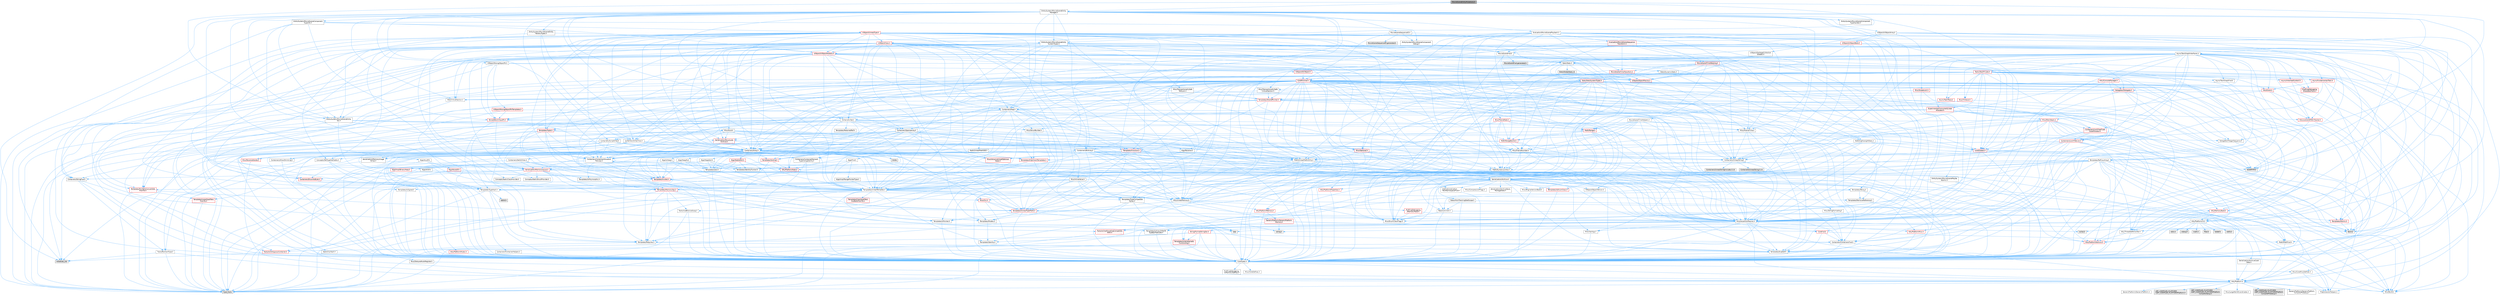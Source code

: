 digraph "MovieSceneEntityMutations.h"
{
 // INTERACTIVE_SVG=YES
 // LATEX_PDF_SIZE
  bgcolor="transparent";
  edge [fontname=Helvetica,fontsize=10,labelfontname=Helvetica,labelfontsize=10];
  node [fontname=Helvetica,fontsize=10,shape=box,height=0.2,width=0.4];
  Node1 [id="Node000001",label="MovieSceneEntityMutations.h",height=0.2,width=0.4,color="gray40", fillcolor="grey60", style="filled", fontcolor="black",tooltip=" "];
  Node1 -> Node2 [id="edge1_Node000001_Node000002",color="steelblue1",style="solid",tooltip=" "];
  Node2 [id="Node000002",label="Delegates/IntegerSequence.h",height=0.2,width=0.4,color="grey40", fillcolor="white", style="filled",URL="$d2/dcc/IntegerSequence_8h.html",tooltip=" "];
  Node2 -> Node3 [id="edge2_Node000002_Node000003",color="steelblue1",style="solid",tooltip=" "];
  Node3 [id="Node000003",label="CoreTypes.h",height=0.2,width=0.4,color="grey40", fillcolor="white", style="filled",URL="$dc/dec/CoreTypes_8h.html",tooltip=" "];
  Node3 -> Node4 [id="edge3_Node000003_Node000004",color="steelblue1",style="solid",tooltip=" "];
  Node4 [id="Node000004",label="HAL/Platform.h",height=0.2,width=0.4,color="grey40", fillcolor="white", style="filled",URL="$d9/dd0/Platform_8h.html",tooltip=" "];
  Node4 -> Node5 [id="edge4_Node000004_Node000005",color="steelblue1",style="solid",tooltip=" "];
  Node5 [id="Node000005",label="Misc/Build.h",height=0.2,width=0.4,color="grey40", fillcolor="white", style="filled",URL="$d3/dbb/Build_8h.html",tooltip=" "];
  Node4 -> Node6 [id="edge5_Node000004_Node000006",color="steelblue1",style="solid",tooltip=" "];
  Node6 [id="Node000006",label="Misc/LargeWorldCoordinates.h",height=0.2,width=0.4,color="grey40", fillcolor="white", style="filled",URL="$d2/dcb/LargeWorldCoordinates_8h.html",tooltip=" "];
  Node4 -> Node7 [id="edge6_Node000004_Node000007",color="steelblue1",style="solid",tooltip=" "];
  Node7 [id="Node000007",label="type_traits",height=0.2,width=0.4,color="grey60", fillcolor="#E0E0E0", style="filled",tooltip=" "];
  Node4 -> Node8 [id="edge7_Node000004_Node000008",color="steelblue1",style="solid",tooltip=" "];
  Node8 [id="Node000008",label="PreprocessorHelpers.h",height=0.2,width=0.4,color="grey40", fillcolor="white", style="filled",URL="$db/ddb/PreprocessorHelpers_8h.html",tooltip=" "];
  Node4 -> Node9 [id="edge8_Node000004_Node000009",color="steelblue1",style="solid",tooltip=" "];
  Node9 [id="Node000009",label="UBT_COMPILED_PLATFORM\l/UBT_COMPILED_PLATFORMPlatform\lCompilerPreSetup.h",height=0.2,width=0.4,color="grey60", fillcolor="#E0E0E0", style="filled",tooltip=" "];
  Node4 -> Node10 [id="edge9_Node000004_Node000010",color="steelblue1",style="solid",tooltip=" "];
  Node10 [id="Node000010",label="GenericPlatform/GenericPlatform\lCompilerPreSetup.h",height=0.2,width=0.4,color="grey40", fillcolor="white", style="filled",URL="$d9/dc8/GenericPlatformCompilerPreSetup_8h.html",tooltip=" "];
  Node4 -> Node11 [id="edge10_Node000004_Node000011",color="steelblue1",style="solid",tooltip=" "];
  Node11 [id="Node000011",label="GenericPlatform/GenericPlatform.h",height=0.2,width=0.4,color="grey40", fillcolor="white", style="filled",URL="$d6/d84/GenericPlatform_8h.html",tooltip=" "];
  Node4 -> Node12 [id="edge11_Node000004_Node000012",color="steelblue1",style="solid",tooltip=" "];
  Node12 [id="Node000012",label="UBT_COMPILED_PLATFORM\l/UBT_COMPILED_PLATFORMPlatform.h",height=0.2,width=0.4,color="grey60", fillcolor="#E0E0E0", style="filled",tooltip=" "];
  Node4 -> Node13 [id="edge12_Node000004_Node000013",color="steelblue1",style="solid",tooltip=" "];
  Node13 [id="Node000013",label="UBT_COMPILED_PLATFORM\l/UBT_COMPILED_PLATFORMPlatform\lCompilerSetup.h",height=0.2,width=0.4,color="grey60", fillcolor="#E0E0E0", style="filled",tooltip=" "];
  Node3 -> Node14 [id="edge13_Node000003_Node000014",color="steelblue1",style="solid",tooltip=" "];
  Node14 [id="Node000014",label="ProfilingDebugging\l/UMemoryDefines.h",height=0.2,width=0.4,color="grey40", fillcolor="white", style="filled",URL="$d2/da2/UMemoryDefines_8h.html",tooltip=" "];
  Node3 -> Node15 [id="edge14_Node000003_Node000015",color="steelblue1",style="solid",tooltip=" "];
  Node15 [id="Node000015",label="Misc/CoreMiscDefines.h",height=0.2,width=0.4,color="grey40", fillcolor="white", style="filled",URL="$da/d38/CoreMiscDefines_8h.html",tooltip=" "];
  Node15 -> Node4 [id="edge15_Node000015_Node000004",color="steelblue1",style="solid",tooltip=" "];
  Node15 -> Node8 [id="edge16_Node000015_Node000008",color="steelblue1",style="solid",tooltip=" "];
  Node3 -> Node16 [id="edge17_Node000003_Node000016",color="steelblue1",style="solid",tooltip=" "];
  Node16 [id="Node000016",label="Misc/CoreDefines.h",height=0.2,width=0.4,color="grey40", fillcolor="white", style="filled",URL="$d3/dd2/CoreDefines_8h.html",tooltip=" "];
  Node1 -> Node17 [id="edge18_Node000001_Node000017",color="steelblue1",style="solid",tooltip=" "];
  Node17 [id="Node000017",label="EntitySystem/MovieSceneEntity\lIDs.h",height=0.2,width=0.4,color="grey40", fillcolor="white", style="filled",URL="$db/d36/MovieSceneEntityIDs_8h.html",tooltip=" "];
  Node17 -> Node18 [id="edge19_Node000017_Node000018",color="steelblue1",style="solid",tooltip=" "];
  Node18 [id="Node000018",label="Containers/BitArray.h",height=0.2,width=0.4,color="grey40", fillcolor="white", style="filled",URL="$d1/de4/BitArray_8h.html",tooltip=" "];
  Node18 -> Node19 [id="edge20_Node000018_Node000019",color="steelblue1",style="solid",tooltip=" "];
  Node19 [id="Node000019",label="Containers/ContainerAllocation\lPolicies.h",height=0.2,width=0.4,color="grey40", fillcolor="white", style="filled",URL="$d7/dff/ContainerAllocationPolicies_8h.html",tooltip=" "];
  Node19 -> Node3 [id="edge21_Node000019_Node000003",color="steelblue1",style="solid",tooltip=" "];
  Node19 -> Node20 [id="edge22_Node000019_Node000020",color="steelblue1",style="solid",tooltip=" "];
  Node20 [id="Node000020",label="Containers/ContainerHelpers.h",height=0.2,width=0.4,color="grey40", fillcolor="white", style="filled",URL="$d7/d33/ContainerHelpers_8h.html",tooltip=" "];
  Node20 -> Node3 [id="edge23_Node000020_Node000003",color="steelblue1",style="solid",tooltip=" "];
  Node19 -> Node19 [id="edge24_Node000019_Node000019",color="steelblue1",style="solid",tooltip=" "];
  Node19 -> Node21 [id="edge25_Node000019_Node000021",color="steelblue1",style="solid",tooltip=" "];
  Node21 [id="Node000021",label="HAL/PlatformMath.h",height=0.2,width=0.4,color="red", fillcolor="#FFF0F0", style="filled",URL="$dc/d53/PlatformMath_8h.html",tooltip=" "];
  Node21 -> Node3 [id="edge26_Node000021_Node000003",color="steelblue1",style="solid",tooltip=" "];
  Node19 -> Node91 [id="edge27_Node000019_Node000091",color="steelblue1",style="solid",tooltip=" "];
  Node91 [id="Node000091",label="HAL/UnrealMemory.h",height=0.2,width=0.4,color="grey40", fillcolor="white", style="filled",URL="$d9/d96/UnrealMemory_8h.html",tooltip=" "];
  Node91 -> Node3 [id="edge28_Node000091_Node000003",color="steelblue1",style="solid",tooltip=" "];
  Node91 -> Node92 [id="edge29_Node000091_Node000092",color="steelblue1",style="solid",tooltip=" "];
  Node92 [id="Node000092",label="GenericPlatform/GenericPlatform\lMemory.h",height=0.2,width=0.4,color="red", fillcolor="#FFF0F0", style="filled",URL="$dd/d22/GenericPlatformMemory_8h.html",tooltip=" "];
  Node92 -> Node48 [id="edge30_Node000092_Node000048",color="steelblue1",style="solid",tooltip=" "];
  Node48 [id="Node000048",label="CoreFwd.h",height=0.2,width=0.4,color="red", fillcolor="#FFF0F0", style="filled",URL="$d1/d1e/CoreFwd_8h.html",tooltip=" "];
  Node48 -> Node3 [id="edge31_Node000048_Node000003",color="steelblue1",style="solid",tooltip=" "];
  Node48 -> Node23 [id="edge32_Node000048_Node000023",color="steelblue1",style="solid",tooltip=" "];
  Node23 [id="Node000023",label="Containers/ContainersFwd.h",height=0.2,width=0.4,color="grey40", fillcolor="white", style="filled",URL="$d4/d0a/ContainersFwd_8h.html",tooltip=" "];
  Node23 -> Node4 [id="edge33_Node000023_Node000004",color="steelblue1",style="solid",tooltip=" "];
  Node23 -> Node3 [id="edge34_Node000023_Node000003",color="steelblue1",style="solid",tooltip=" "];
  Node23 -> Node24 [id="edge35_Node000023_Node000024",color="steelblue1",style="solid",tooltip=" "];
  Node24 [id="Node000024",label="Traits/IsContiguousContainer.h",height=0.2,width=0.4,color="red", fillcolor="#FFF0F0", style="filled",URL="$d5/d3c/IsContiguousContainer_8h.html",tooltip=" "];
  Node24 -> Node3 [id="edge36_Node000024_Node000003",color="steelblue1",style="solid",tooltip=" "];
  Node24 -> Node26 [id="edge37_Node000024_Node000026",color="steelblue1",style="solid",tooltip=" "];
  Node26 [id="Node000026",label="initializer_list",height=0.2,width=0.4,color="grey60", fillcolor="#E0E0E0", style="filled",tooltip=" "];
  Node48 -> Node49 [id="edge38_Node000048_Node000049",color="steelblue1",style="solid",tooltip=" "];
  Node49 [id="Node000049",label="Math/MathFwd.h",height=0.2,width=0.4,color="grey40", fillcolor="white", style="filled",URL="$d2/d10/MathFwd_8h.html",tooltip=" "];
  Node49 -> Node4 [id="edge39_Node000049_Node000004",color="steelblue1",style="solid",tooltip=" "];
  Node92 -> Node3 [id="edge40_Node000092_Node000003",color="steelblue1",style="solid",tooltip=" "];
  Node92 -> Node36 [id="edge41_Node000092_Node000036",color="steelblue1",style="solid",tooltip=" "];
  Node36 [id="Node000036",label="string.h",height=0.2,width=0.4,color="grey60", fillcolor="#E0E0E0", style="filled",tooltip=" "];
  Node92 -> Node29 [id="edge42_Node000092_Node000029",color="steelblue1",style="solid",tooltip=" "];
  Node29 [id="Node000029",label="wchar.h",height=0.2,width=0.4,color="grey60", fillcolor="#E0E0E0", style="filled",tooltip=" "];
  Node91 -> Node95 [id="edge43_Node000091_Node000095",color="steelblue1",style="solid",tooltip=" "];
  Node95 [id="Node000095",label="HAL/MemoryBase.h",height=0.2,width=0.4,color="red", fillcolor="#FFF0F0", style="filled",URL="$d6/d9f/MemoryBase_8h.html",tooltip=" "];
  Node95 -> Node3 [id="edge44_Node000095_Node000003",color="steelblue1",style="solid",tooltip=" "];
  Node95 -> Node59 [id="edge45_Node000095_Node000059",color="steelblue1",style="solid",tooltip=" "];
  Node59 [id="Node000059",label="HAL/PlatformAtomics.h",height=0.2,width=0.4,color="red", fillcolor="#FFF0F0", style="filled",URL="$d3/d36/PlatformAtomics_8h.html",tooltip=" "];
  Node59 -> Node3 [id="edge46_Node000059_Node000003",color="steelblue1",style="solid",tooltip=" "];
  Node95 -> Node27 [id="edge47_Node000095_Node000027",color="steelblue1",style="solid",tooltip=" "];
  Node27 [id="Node000027",label="HAL/PlatformCrt.h",height=0.2,width=0.4,color="grey40", fillcolor="white", style="filled",URL="$d8/d75/PlatformCrt_8h.html",tooltip=" "];
  Node27 -> Node28 [id="edge48_Node000027_Node000028",color="steelblue1",style="solid",tooltip=" "];
  Node28 [id="Node000028",label="new",height=0.2,width=0.4,color="grey60", fillcolor="#E0E0E0", style="filled",tooltip=" "];
  Node27 -> Node29 [id="edge49_Node000027_Node000029",color="steelblue1",style="solid",tooltip=" "];
  Node27 -> Node30 [id="edge50_Node000027_Node000030",color="steelblue1",style="solid",tooltip=" "];
  Node30 [id="Node000030",label="stddef.h",height=0.2,width=0.4,color="grey60", fillcolor="#E0E0E0", style="filled",tooltip=" "];
  Node27 -> Node31 [id="edge51_Node000027_Node000031",color="steelblue1",style="solid",tooltip=" "];
  Node31 [id="Node000031",label="stdlib.h",height=0.2,width=0.4,color="grey60", fillcolor="#E0E0E0", style="filled",tooltip=" "];
  Node27 -> Node32 [id="edge52_Node000027_Node000032",color="steelblue1",style="solid",tooltip=" "];
  Node32 [id="Node000032",label="stdio.h",height=0.2,width=0.4,color="grey60", fillcolor="#E0E0E0", style="filled",tooltip=" "];
  Node27 -> Node33 [id="edge53_Node000027_Node000033",color="steelblue1",style="solid",tooltip=" "];
  Node33 [id="Node000033",label="stdarg.h",height=0.2,width=0.4,color="grey60", fillcolor="#E0E0E0", style="filled",tooltip=" "];
  Node27 -> Node34 [id="edge54_Node000027_Node000034",color="steelblue1",style="solid",tooltip=" "];
  Node34 [id="Node000034",label="math.h",height=0.2,width=0.4,color="grey60", fillcolor="#E0E0E0", style="filled",tooltip=" "];
  Node27 -> Node35 [id="edge55_Node000027_Node000035",color="steelblue1",style="solid",tooltip=" "];
  Node35 [id="Node000035",label="float.h",height=0.2,width=0.4,color="grey60", fillcolor="#E0E0E0", style="filled",tooltip=" "];
  Node27 -> Node36 [id="edge56_Node000027_Node000036",color="steelblue1",style="solid",tooltip=" "];
  Node95 -> Node99 [id="edge57_Node000095_Node000099",color="steelblue1",style="solid",tooltip=" "];
  Node99 [id="Node000099",label="Templates/Atomic.h",height=0.2,width=0.4,color="red", fillcolor="#FFF0F0", style="filled",URL="$d3/d91/Atomic_8h.html",tooltip=" "];
  Node99 -> Node100 [id="edge58_Node000099_Node000100",color="steelblue1",style="solid",tooltip=" "];
  Node100 [id="Node000100",label="HAL/ThreadSafeCounter.h",height=0.2,width=0.4,color="grey40", fillcolor="white", style="filled",URL="$dc/dc9/ThreadSafeCounter_8h.html",tooltip=" "];
  Node100 -> Node3 [id="edge59_Node000100_Node000003",color="steelblue1",style="solid",tooltip=" "];
  Node100 -> Node59 [id="edge60_Node000100_Node000059",color="steelblue1",style="solid",tooltip=" "];
  Node99 -> Node79 [id="edge61_Node000099_Node000079",color="steelblue1",style="solid",tooltip=" "];
  Node79 [id="Node000079",label="atomic",height=0.2,width=0.4,color="grey60", fillcolor="#E0E0E0", style="filled",tooltip=" "];
  Node91 -> Node105 [id="edge62_Node000091_Node000105",color="steelblue1",style="solid",tooltip=" "];
  Node105 [id="Node000105",label="HAL/PlatformMemory.h",height=0.2,width=0.4,color="red", fillcolor="#FFF0F0", style="filled",URL="$de/d68/PlatformMemory_8h.html",tooltip=" "];
  Node105 -> Node3 [id="edge63_Node000105_Node000003",color="steelblue1",style="solid",tooltip=" "];
  Node105 -> Node92 [id="edge64_Node000105_Node000092",color="steelblue1",style="solid",tooltip=" "];
  Node91 -> Node107 [id="edge65_Node000091_Node000107",color="steelblue1",style="solid",tooltip=" "];
  Node107 [id="Node000107",label="ProfilingDebugging\l/MemoryTrace.h",height=0.2,width=0.4,color="red", fillcolor="#FFF0F0", style="filled",URL="$da/dd7/MemoryTrace_8h.html",tooltip=" "];
  Node107 -> Node4 [id="edge66_Node000107_Node000004",color="steelblue1",style="solid",tooltip=" "];
  Node107 -> Node54 [id="edge67_Node000107_Node000054",color="steelblue1",style="solid",tooltip=" "];
  Node54 [id="Node000054",label="Misc/EnumClassFlags.h",height=0.2,width=0.4,color="grey40", fillcolor="white", style="filled",URL="$d8/de7/EnumClassFlags_8h.html",tooltip=" "];
  Node91 -> Node42 [id="edge68_Node000091_Node000042",color="steelblue1",style="solid",tooltip=" "];
  Node42 [id="Node000042",label="Templates/IsPointer.h",height=0.2,width=0.4,color="grey40", fillcolor="white", style="filled",URL="$d7/d05/IsPointer_8h.html",tooltip=" "];
  Node42 -> Node3 [id="edge69_Node000042_Node000003",color="steelblue1",style="solid",tooltip=" "];
  Node19 -> Node52 [id="edge70_Node000019_Node000052",color="steelblue1",style="solid",tooltip=" "];
  Node52 [id="Node000052",label="Math/NumericLimits.h",height=0.2,width=0.4,color="grey40", fillcolor="white", style="filled",URL="$df/d1b/NumericLimits_8h.html",tooltip=" "];
  Node52 -> Node3 [id="edge71_Node000052_Node000003",color="steelblue1",style="solid",tooltip=" "];
  Node19 -> Node43 [id="edge72_Node000019_Node000043",color="steelblue1",style="solid",tooltip=" "];
  Node43 [id="Node000043",label="Misc/AssertionMacros.h",height=0.2,width=0.4,color="grey40", fillcolor="white", style="filled",URL="$d0/dfa/AssertionMacros_8h.html",tooltip=" "];
  Node43 -> Node3 [id="edge73_Node000043_Node000003",color="steelblue1",style="solid",tooltip=" "];
  Node43 -> Node4 [id="edge74_Node000043_Node000004",color="steelblue1",style="solid",tooltip=" "];
  Node43 -> Node44 [id="edge75_Node000043_Node000044",color="steelblue1",style="solid",tooltip=" "];
  Node44 [id="Node000044",label="HAL/PlatformMisc.h",height=0.2,width=0.4,color="red", fillcolor="#FFF0F0", style="filled",URL="$d0/df5/PlatformMisc_8h.html",tooltip=" "];
  Node44 -> Node3 [id="edge76_Node000044_Node000003",color="steelblue1",style="solid",tooltip=" "];
  Node43 -> Node8 [id="edge77_Node000043_Node000008",color="steelblue1",style="solid",tooltip=" "];
  Node43 -> Node66 [id="edge78_Node000043_Node000066",color="steelblue1",style="solid",tooltip=" "];
  Node66 [id="Node000066",label="Templates/EnableIf.h",height=0.2,width=0.4,color="grey40", fillcolor="white", style="filled",URL="$d7/d60/EnableIf_8h.html",tooltip=" "];
  Node66 -> Node3 [id="edge79_Node000066_Node000003",color="steelblue1",style="solid",tooltip=" "];
  Node43 -> Node67 [id="edge80_Node000043_Node000067",color="steelblue1",style="solid",tooltip=" "];
  Node67 [id="Node000067",label="Templates/IsArrayOrRefOf\lTypeByPredicate.h",height=0.2,width=0.4,color="grey40", fillcolor="white", style="filled",URL="$d6/da1/IsArrayOrRefOfTypeByPredicate_8h.html",tooltip=" "];
  Node67 -> Node3 [id="edge81_Node000067_Node000003",color="steelblue1",style="solid",tooltip=" "];
  Node43 -> Node68 [id="edge82_Node000043_Node000068",color="steelblue1",style="solid",tooltip=" "];
  Node68 [id="Node000068",label="Templates/IsValidVariadic\lFunctionArg.h",height=0.2,width=0.4,color="red", fillcolor="#FFF0F0", style="filled",URL="$d0/dc8/IsValidVariadicFunctionArg_8h.html",tooltip=" "];
  Node68 -> Node3 [id="edge83_Node000068_Node000003",color="steelblue1",style="solid",tooltip=" "];
  Node68 -> Node7 [id="edge84_Node000068_Node000007",color="steelblue1",style="solid",tooltip=" "];
  Node43 -> Node70 [id="edge85_Node000043_Node000070",color="steelblue1",style="solid",tooltip=" "];
  Node70 [id="Node000070",label="Traits/IsCharEncodingCompatible\lWith.h",height=0.2,width=0.4,color="red", fillcolor="#FFF0F0", style="filled",URL="$df/dd1/IsCharEncodingCompatibleWith_8h.html",tooltip=" "];
  Node70 -> Node7 [id="edge86_Node000070_Node000007",color="steelblue1",style="solid",tooltip=" "];
  Node43 -> Node72 [id="edge87_Node000043_Node000072",color="steelblue1",style="solid",tooltip=" "];
  Node72 [id="Node000072",label="Misc/VarArgs.h",height=0.2,width=0.4,color="grey40", fillcolor="white", style="filled",URL="$d5/d6f/VarArgs_8h.html",tooltip=" "];
  Node72 -> Node3 [id="edge88_Node000072_Node000003",color="steelblue1",style="solid",tooltip=" "];
  Node43 -> Node73 [id="edge89_Node000043_Node000073",color="steelblue1",style="solid",tooltip=" "];
  Node73 [id="Node000073",label="String/FormatStringSan.h",height=0.2,width=0.4,color="red", fillcolor="#FFF0F0", style="filled",URL="$d3/d8b/FormatStringSan_8h.html",tooltip=" "];
  Node73 -> Node7 [id="edge90_Node000073_Node000007",color="steelblue1",style="solid",tooltip=" "];
  Node73 -> Node3 [id="edge91_Node000073_Node000003",color="steelblue1",style="solid",tooltip=" "];
  Node73 -> Node74 [id="edge92_Node000073_Node000074",color="steelblue1",style="solid",tooltip=" "];
  Node74 [id="Node000074",label="Templates/Requires.h",height=0.2,width=0.4,color="grey40", fillcolor="white", style="filled",URL="$dc/d96/Requires_8h.html",tooltip=" "];
  Node74 -> Node66 [id="edge93_Node000074_Node000066",color="steelblue1",style="solid",tooltip=" "];
  Node74 -> Node7 [id="edge94_Node000074_Node000007",color="steelblue1",style="solid",tooltip=" "];
  Node73 -> Node75 [id="edge95_Node000073_Node000075",color="steelblue1",style="solid",tooltip=" "];
  Node75 [id="Node000075",label="Templates/Identity.h",height=0.2,width=0.4,color="grey40", fillcolor="white", style="filled",URL="$d0/dd5/Identity_8h.html",tooltip=" "];
  Node73 -> Node68 [id="edge96_Node000073_Node000068",color="steelblue1",style="solid",tooltip=" "];
  Node73 -> Node23 [id="edge97_Node000073_Node000023",color="steelblue1",style="solid",tooltip=" "];
  Node43 -> Node79 [id="edge98_Node000043_Node000079",color="steelblue1",style="solid",tooltip=" "];
  Node19 -> Node108 [id="edge99_Node000019_Node000108",color="steelblue1",style="solid",tooltip=" "];
  Node108 [id="Node000108",label="Templates/IsPolymorphic.h",height=0.2,width=0.4,color="grey40", fillcolor="white", style="filled",URL="$dc/d20/IsPolymorphic_8h.html",tooltip=" "];
  Node19 -> Node109 [id="edge100_Node000019_Node000109",color="steelblue1",style="solid",tooltip=" "];
  Node109 [id="Node000109",label="Templates/MemoryOps.h",height=0.2,width=0.4,color="red", fillcolor="#FFF0F0", style="filled",URL="$db/dea/MemoryOps_8h.html",tooltip=" "];
  Node109 -> Node3 [id="edge101_Node000109_Node000003",color="steelblue1",style="solid",tooltip=" "];
  Node109 -> Node91 [id="edge102_Node000109_Node000091",color="steelblue1",style="solid",tooltip=" "];
  Node109 -> Node74 [id="edge103_Node000109_Node000074",color="steelblue1",style="solid",tooltip=" "];
  Node109 -> Node41 [id="edge104_Node000109_Node000041",color="steelblue1",style="solid",tooltip=" "];
  Node41 [id="Node000041",label="Templates/UnrealTypeTraits.h",height=0.2,width=0.4,color="red", fillcolor="#FFF0F0", style="filled",URL="$d2/d2d/UnrealTypeTraits_8h.html",tooltip=" "];
  Node41 -> Node3 [id="edge105_Node000041_Node000003",color="steelblue1",style="solid",tooltip=" "];
  Node41 -> Node42 [id="edge106_Node000041_Node000042",color="steelblue1",style="solid",tooltip=" "];
  Node41 -> Node43 [id="edge107_Node000041_Node000043",color="steelblue1",style="solid",tooltip=" "];
  Node41 -> Node66 [id="edge108_Node000041_Node000066",color="steelblue1",style="solid",tooltip=" "];
  Node41 -> Node81 [id="edge109_Node000041_Node000081",color="steelblue1",style="solid",tooltip=" "];
  Node81 [id="Node000081",label="Templates/Models.h",height=0.2,width=0.4,color="grey40", fillcolor="white", style="filled",URL="$d3/d0c/Models_8h.html",tooltip=" "];
  Node81 -> Node75 [id="edge110_Node000081_Node000075",color="steelblue1",style="solid",tooltip=" "];
  Node109 -> Node110 [id="edge111_Node000109_Node000110",color="steelblue1",style="solid",tooltip=" "];
  Node110 [id="Node000110",label="Traits/UseBitwiseSwap.h",height=0.2,width=0.4,color="grey40", fillcolor="white", style="filled",URL="$db/df3/UseBitwiseSwap_8h.html",tooltip=" "];
  Node110 -> Node3 [id="edge112_Node000110_Node000003",color="steelblue1",style="solid",tooltip=" "];
  Node110 -> Node7 [id="edge113_Node000110_Node000007",color="steelblue1",style="solid",tooltip=" "];
  Node109 -> Node28 [id="edge114_Node000109_Node000028",color="steelblue1",style="solid",tooltip=" "];
  Node109 -> Node7 [id="edge115_Node000109_Node000007",color="steelblue1",style="solid",tooltip=" "];
  Node19 -> Node88 [id="edge116_Node000019_Node000088",color="steelblue1",style="solid",tooltip=" "];
  Node88 [id="Node000088",label="Templates/TypeCompatible\lBytes.h",height=0.2,width=0.4,color="grey40", fillcolor="white", style="filled",URL="$df/d0a/TypeCompatibleBytes_8h.html",tooltip=" "];
  Node88 -> Node3 [id="edge117_Node000088_Node000003",color="steelblue1",style="solid",tooltip=" "];
  Node88 -> Node36 [id="edge118_Node000088_Node000036",color="steelblue1",style="solid",tooltip=" "];
  Node88 -> Node28 [id="edge119_Node000088_Node000028",color="steelblue1",style="solid",tooltip=" "];
  Node88 -> Node7 [id="edge120_Node000088_Node000007",color="steelblue1",style="solid",tooltip=" "];
  Node19 -> Node7 [id="edge121_Node000019_Node000007",color="steelblue1",style="solid",tooltip=" "];
  Node18 -> Node3 [id="edge122_Node000018_Node000003",color="steelblue1",style="solid",tooltip=" "];
  Node18 -> Node59 [id="edge123_Node000018_Node000059",color="steelblue1",style="solid",tooltip=" "];
  Node18 -> Node91 [id="edge124_Node000018_Node000091",color="steelblue1",style="solid",tooltip=" "];
  Node18 -> Node111 [id="edge125_Node000018_Node000111",color="steelblue1",style="solid",tooltip=" "];
  Node111 [id="Node000111",label="Math/UnrealMathUtility.h",height=0.2,width=0.4,color="grey40", fillcolor="white", style="filled",URL="$db/db8/UnrealMathUtility_8h.html",tooltip=" "];
  Node111 -> Node3 [id="edge126_Node000111_Node000003",color="steelblue1",style="solid",tooltip=" "];
  Node111 -> Node43 [id="edge127_Node000111_Node000043",color="steelblue1",style="solid",tooltip=" "];
  Node111 -> Node21 [id="edge128_Node000111_Node000021",color="steelblue1",style="solid",tooltip=" "];
  Node111 -> Node49 [id="edge129_Node000111_Node000049",color="steelblue1",style="solid",tooltip=" "];
  Node111 -> Node75 [id="edge130_Node000111_Node000075",color="steelblue1",style="solid",tooltip=" "];
  Node111 -> Node74 [id="edge131_Node000111_Node000074",color="steelblue1",style="solid",tooltip=" "];
  Node18 -> Node43 [id="edge132_Node000018_Node000043",color="steelblue1",style="solid",tooltip=" "];
  Node18 -> Node54 [id="edge133_Node000018_Node000054",color="steelblue1",style="solid",tooltip=" "];
  Node18 -> Node112 [id="edge134_Node000018_Node000112",color="steelblue1",style="solid",tooltip=" "];
  Node112 [id="Node000112",label="Serialization/Archive.h",height=0.2,width=0.4,color="grey40", fillcolor="white", style="filled",URL="$d7/d3b/Archive_8h.html",tooltip=" "];
  Node112 -> Node48 [id="edge135_Node000112_Node000048",color="steelblue1",style="solid",tooltip=" "];
  Node112 -> Node3 [id="edge136_Node000112_Node000003",color="steelblue1",style="solid",tooltip=" "];
  Node112 -> Node113 [id="edge137_Node000112_Node000113",color="steelblue1",style="solid",tooltip=" "];
  Node113 [id="Node000113",label="HAL/PlatformProperties.h",height=0.2,width=0.4,color="red", fillcolor="#FFF0F0", style="filled",URL="$d9/db0/PlatformProperties_8h.html",tooltip=" "];
  Node113 -> Node3 [id="edge138_Node000113_Node000003",color="steelblue1",style="solid",tooltip=" "];
  Node112 -> Node116 [id="edge139_Node000112_Node000116",color="steelblue1",style="solid",tooltip=" "];
  Node116 [id="Node000116",label="Internationalization\l/TextNamespaceFwd.h",height=0.2,width=0.4,color="grey40", fillcolor="white", style="filled",URL="$d8/d97/TextNamespaceFwd_8h.html",tooltip=" "];
  Node116 -> Node3 [id="edge140_Node000116_Node000003",color="steelblue1",style="solid",tooltip=" "];
  Node112 -> Node49 [id="edge141_Node000112_Node000049",color="steelblue1",style="solid",tooltip=" "];
  Node112 -> Node43 [id="edge142_Node000112_Node000043",color="steelblue1",style="solid",tooltip=" "];
  Node112 -> Node5 [id="edge143_Node000112_Node000005",color="steelblue1",style="solid",tooltip=" "];
  Node112 -> Node53 [id="edge144_Node000112_Node000053",color="steelblue1",style="solid",tooltip=" "];
  Node53 [id="Node000053",label="Misc/CompressionFlags.h",height=0.2,width=0.4,color="grey40", fillcolor="white", style="filled",URL="$d9/d76/CompressionFlags_8h.html",tooltip=" "];
  Node112 -> Node117 [id="edge145_Node000112_Node000117",color="steelblue1",style="solid",tooltip=" "];
  Node117 [id="Node000117",label="Misc/EngineVersionBase.h",height=0.2,width=0.4,color="grey40", fillcolor="white", style="filled",URL="$d5/d2b/EngineVersionBase_8h.html",tooltip=" "];
  Node117 -> Node3 [id="edge146_Node000117_Node000003",color="steelblue1",style="solid",tooltip=" "];
  Node112 -> Node72 [id="edge147_Node000112_Node000072",color="steelblue1",style="solid",tooltip=" "];
  Node112 -> Node118 [id="edge148_Node000112_Node000118",color="steelblue1",style="solid",tooltip=" "];
  Node118 [id="Node000118",label="Serialization/ArchiveCook\lData.h",height=0.2,width=0.4,color="grey40", fillcolor="white", style="filled",URL="$dc/db6/ArchiveCookData_8h.html",tooltip=" "];
  Node118 -> Node4 [id="edge149_Node000118_Node000004",color="steelblue1",style="solid",tooltip=" "];
  Node112 -> Node119 [id="edge150_Node000112_Node000119",color="steelblue1",style="solid",tooltip=" "];
  Node119 [id="Node000119",label="Serialization/ArchiveSave\lPackageData.h",height=0.2,width=0.4,color="grey40", fillcolor="white", style="filled",URL="$d1/d37/ArchiveSavePackageData_8h.html",tooltip=" "];
  Node112 -> Node66 [id="edge151_Node000112_Node000066",color="steelblue1",style="solid",tooltip=" "];
  Node112 -> Node67 [id="edge152_Node000112_Node000067",color="steelblue1",style="solid",tooltip=" "];
  Node112 -> Node120 [id="edge153_Node000112_Node000120",color="steelblue1",style="solid",tooltip=" "];
  Node120 [id="Node000120",label="Templates/IsEnumClass.h",height=0.2,width=0.4,color="red", fillcolor="#FFF0F0", style="filled",URL="$d7/d15/IsEnumClass_8h.html",tooltip=" "];
  Node120 -> Node3 [id="edge154_Node000120_Node000003",color="steelblue1",style="solid",tooltip=" "];
  Node112 -> Node86 [id="edge155_Node000112_Node000086",color="steelblue1",style="solid",tooltip=" "];
  Node86 [id="Node000086",label="Templates/IsSigned.h",height=0.2,width=0.4,color="grey40", fillcolor="white", style="filled",URL="$d8/dd8/IsSigned_8h.html",tooltip=" "];
  Node86 -> Node3 [id="edge156_Node000086_Node000003",color="steelblue1",style="solid",tooltip=" "];
  Node112 -> Node68 [id="edge157_Node000112_Node000068",color="steelblue1",style="solid",tooltip=" "];
  Node112 -> Node121 [id="edge158_Node000112_Node000121",color="steelblue1",style="solid",tooltip=" "];
  Node121 [id="Node000121",label="Templates/UnrealTemplate.h",height=0.2,width=0.4,color="grey40", fillcolor="white", style="filled",URL="$d4/d24/UnrealTemplate_8h.html",tooltip=" "];
  Node121 -> Node3 [id="edge159_Node000121_Node000003",color="steelblue1",style="solid",tooltip=" "];
  Node121 -> Node42 [id="edge160_Node000121_Node000042",color="steelblue1",style="solid",tooltip=" "];
  Node121 -> Node91 [id="edge161_Node000121_Node000091",color="steelblue1",style="solid",tooltip=" "];
  Node121 -> Node122 [id="edge162_Node000121_Node000122",color="steelblue1",style="solid",tooltip=" "];
  Node122 [id="Node000122",label="Templates/CopyQualifiers\lAndRefsFromTo.h",height=0.2,width=0.4,color="red", fillcolor="#FFF0F0", style="filled",URL="$d3/db3/CopyQualifiersAndRefsFromTo_8h.html",tooltip=" "];
  Node121 -> Node41 [id="edge163_Node000121_Node000041",color="steelblue1",style="solid",tooltip=" "];
  Node121 -> Node39 [id="edge164_Node000121_Node000039",color="steelblue1",style="solid",tooltip=" "];
  Node39 [id="Node000039",label="Templates/RemoveReference.h",height=0.2,width=0.4,color="grey40", fillcolor="white", style="filled",URL="$da/dbe/RemoveReference_8h.html",tooltip=" "];
  Node39 -> Node3 [id="edge165_Node000039_Node000003",color="steelblue1",style="solid",tooltip=" "];
  Node121 -> Node74 [id="edge166_Node000121_Node000074",color="steelblue1",style="solid",tooltip=" "];
  Node121 -> Node88 [id="edge167_Node000121_Node000088",color="steelblue1",style="solid",tooltip=" "];
  Node121 -> Node75 [id="edge168_Node000121_Node000075",color="steelblue1",style="solid",tooltip=" "];
  Node121 -> Node24 [id="edge169_Node000121_Node000024",color="steelblue1",style="solid",tooltip=" "];
  Node121 -> Node110 [id="edge170_Node000121_Node000110",color="steelblue1",style="solid",tooltip=" "];
  Node121 -> Node7 [id="edge171_Node000121_Node000007",color="steelblue1",style="solid",tooltip=" "];
  Node112 -> Node70 [id="edge172_Node000112_Node000070",color="steelblue1",style="solid",tooltip=" "];
  Node112 -> Node124 [id="edge173_Node000112_Node000124",color="steelblue1",style="solid",tooltip=" "];
  Node124 [id="Node000124",label="UObject/ObjectVersion.h",height=0.2,width=0.4,color="grey40", fillcolor="white", style="filled",URL="$da/d63/ObjectVersion_8h.html",tooltip=" "];
  Node124 -> Node3 [id="edge174_Node000124_Node000003",color="steelblue1",style="solid",tooltip=" "];
  Node18 -> Node125 [id="edge175_Node000018_Node000125",color="steelblue1",style="solid",tooltip=" "];
  Node125 [id="Node000125",label="Serialization/MemoryImage\lWriter.h",height=0.2,width=0.4,color="grey40", fillcolor="white", style="filled",URL="$d0/d08/MemoryImageWriter_8h.html",tooltip=" "];
  Node125 -> Node3 [id="edge176_Node000125_Node000003",color="steelblue1",style="solid",tooltip=" "];
  Node125 -> Node126 [id="edge177_Node000125_Node000126",color="steelblue1",style="solid",tooltip=" "];
  Node126 [id="Node000126",label="Serialization/MemoryLayout.h",height=0.2,width=0.4,color="red", fillcolor="#FFF0F0", style="filled",URL="$d7/d66/MemoryLayout_8h.html",tooltip=" "];
  Node126 -> Node127 [id="edge178_Node000126_Node000127",color="steelblue1",style="solid",tooltip=" "];
  Node127 [id="Node000127",label="Concepts/StaticClassProvider.h",height=0.2,width=0.4,color="grey40", fillcolor="white", style="filled",URL="$dd/d83/StaticClassProvider_8h.html",tooltip=" "];
  Node126 -> Node128 [id="edge179_Node000126_Node000128",color="steelblue1",style="solid",tooltip=" "];
  Node128 [id="Node000128",label="Concepts/StaticStructProvider.h",height=0.2,width=0.4,color="grey40", fillcolor="white", style="filled",URL="$d5/d77/StaticStructProvider_8h.html",tooltip=" "];
  Node126 -> Node129 [id="edge180_Node000126_Node000129",color="steelblue1",style="solid",tooltip=" "];
  Node129 [id="Node000129",label="Containers/EnumAsByte.h",height=0.2,width=0.4,color="red", fillcolor="#FFF0F0", style="filled",URL="$d6/d9a/EnumAsByte_8h.html",tooltip=" "];
  Node129 -> Node3 [id="edge181_Node000129_Node000003",color="steelblue1",style="solid",tooltip=" "];
  Node129 -> Node130 [id="edge182_Node000129_Node000130",color="steelblue1",style="solid",tooltip=" "];
  Node130 [id="Node000130",label="Templates/TypeHash.h",height=0.2,width=0.4,color="grey40", fillcolor="white", style="filled",URL="$d1/d62/TypeHash_8h.html",tooltip=" "];
  Node130 -> Node3 [id="edge183_Node000130_Node000003",color="steelblue1",style="solid",tooltip=" "];
  Node130 -> Node74 [id="edge184_Node000130_Node000074",color="steelblue1",style="solid",tooltip=" "];
  Node130 -> Node131 [id="edge185_Node000130_Node000131",color="steelblue1",style="solid",tooltip=" "];
  Node131 [id="Node000131",label="Misc/Crc.h",height=0.2,width=0.4,color="red", fillcolor="#FFF0F0", style="filled",URL="$d4/dd2/Crc_8h.html",tooltip=" "];
  Node131 -> Node3 [id="edge186_Node000131_Node000003",color="steelblue1",style="solid",tooltip=" "];
  Node131 -> Node43 [id="edge187_Node000131_Node000043",color="steelblue1",style="solid",tooltip=" "];
  Node131 -> Node41 [id="edge188_Node000131_Node000041",color="steelblue1",style="solid",tooltip=" "];
  Node130 -> Node136 [id="edge189_Node000130_Node000136",color="steelblue1",style="solid",tooltip=" "];
  Node136 [id="Node000136",label="stdint.h",height=0.2,width=0.4,color="grey60", fillcolor="#E0E0E0", style="filled",tooltip=" "];
  Node130 -> Node7 [id="edge190_Node000130_Node000007",color="steelblue1",style="solid",tooltip=" "];
  Node126 -> Node46 [id="edge191_Node000126_Node000046",color="steelblue1",style="solid",tooltip=" "];
  Node46 [id="Node000046",label="Containers/StringFwd.h",height=0.2,width=0.4,color="grey40", fillcolor="white", style="filled",URL="$df/d37/StringFwd_8h.html",tooltip=" "];
  Node46 -> Node3 [id="edge192_Node000046_Node000003",color="steelblue1",style="solid",tooltip=" "];
  Node46 -> Node47 [id="edge193_Node000046_Node000047",color="steelblue1",style="solid",tooltip=" "];
  Node47 [id="Node000047",label="Traits/ElementType.h",height=0.2,width=0.4,color="grey40", fillcolor="white", style="filled",URL="$d5/d4f/ElementType_8h.html",tooltip=" "];
  Node47 -> Node4 [id="edge194_Node000047_Node000004",color="steelblue1",style="solid",tooltip=" "];
  Node47 -> Node26 [id="edge195_Node000047_Node000026",color="steelblue1",style="solid",tooltip=" "];
  Node47 -> Node7 [id="edge196_Node000047_Node000007",color="steelblue1",style="solid",tooltip=" "];
  Node46 -> Node24 [id="edge197_Node000046_Node000024",color="steelblue1",style="solid",tooltip=" "];
  Node126 -> Node91 [id="edge198_Node000126_Node000091",color="steelblue1",style="solid",tooltip=" "];
  Node126 -> Node137 [id="edge199_Node000126_Node000137",color="steelblue1",style="solid",tooltip=" "];
  Node137 [id="Node000137",label="Misc/DelayedAutoRegister.h",height=0.2,width=0.4,color="grey40", fillcolor="white", style="filled",URL="$d1/dda/DelayedAutoRegister_8h.html",tooltip=" "];
  Node137 -> Node4 [id="edge200_Node000137_Node000004",color="steelblue1",style="solid",tooltip=" "];
  Node126 -> Node66 [id="edge201_Node000126_Node000066",color="steelblue1",style="solid",tooltip=" "];
  Node126 -> Node108 [id="edge202_Node000126_Node000108",color="steelblue1",style="solid",tooltip=" "];
  Node126 -> Node81 [id="edge203_Node000126_Node000081",color="steelblue1",style="solid",tooltip=" "];
  Node126 -> Node121 [id="edge204_Node000126_Node000121",color="steelblue1",style="solid",tooltip=" "];
  Node18 -> Node126 [id="edge205_Node000018_Node000126",color="steelblue1",style="solid",tooltip=" "];
  Node18 -> Node66 [id="edge206_Node000018_Node000066",color="steelblue1",style="solid",tooltip=" "];
  Node18 -> Node139 [id="edge207_Node000018_Node000139",color="steelblue1",style="solid",tooltip=" "];
  Node139 [id="Node000139",label="Templates/Invoke.h",height=0.2,width=0.4,color="red", fillcolor="#FFF0F0", style="filled",URL="$d7/deb/Invoke_8h.html",tooltip=" "];
  Node139 -> Node3 [id="edge208_Node000139_Node000003",color="steelblue1",style="solid",tooltip=" "];
  Node139 -> Node121 [id="edge209_Node000139_Node000121",color="steelblue1",style="solid",tooltip=" "];
  Node139 -> Node7 [id="edge210_Node000139_Node000007",color="steelblue1",style="solid",tooltip=" "];
  Node18 -> Node121 [id="edge211_Node000018_Node000121",color="steelblue1",style="solid",tooltip=" "];
  Node18 -> Node41 [id="edge212_Node000018_Node000041",color="steelblue1",style="solid",tooltip=" "];
  Node17 -> Node19 [id="edge213_Node000017_Node000019",color="steelblue1",style="solid",tooltip=" "];
  Node17 -> Node3 [id="edge214_Node000017_Node000003",color="steelblue1",style="solid",tooltip=" "];
  Node17 -> Node43 [id="edge215_Node000017_Node000043",color="steelblue1",style="solid",tooltip=" "];
  Node17 -> Node141 [id="edge216_Node000017_Node000141",color="steelblue1",style="solid",tooltip=" "];
  Node141 [id="Node000141",label="Misc/Guid.h",height=0.2,width=0.4,color="grey40", fillcolor="white", style="filled",URL="$d6/d2a/Guid_8h.html",tooltip=" "];
  Node141 -> Node46 [id="edge217_Node000141_Node000046",color="steelblue1",style="solid",tooltip=" "];
  Node141 -> Node142 [id="edge218_Node000141_Node000142",color="steelblue1",style="solid",tooltip=" "];
  Node142 [id="Node000142",label="Containers/UnrealString.h",height=0.2,width=0.4,color="grey40", fillcolor="white", style="filled",URL="$d5/dba/UnrealString_8h.html",tooltip=" "];
  Node142 -> Node143 [id="edge219_Node000142_Node000143",color="steelblue1",style="solid",tooltip=" "];
  Node143 [id="Node000143",label="Containers/UnrealStringIncludes.h.inl",height=0.2,width=0.4,color="grey60", fillcolor="#E0E0E0", style="filled",tooltip=" "];
  Node142 -> Node144 [id="edge220_Node000142_Node000144",color="steelblue1",style="solid",tooltip=" "];
  Node144 [id="Node000144",label="Containers/UnrealString.h.inl",height=0.2,width=0.4,color="grey60", fillcolor="#E0E0E0", style="filled",tooltip=" "];
  Node142 -> Node145 [id="edge221_Node000142_Node000145",color="steelblue1",style="solid",tooltip=" "];
  Node145 [id="Node000145",label="Misc/StringFormatArg.h",height=0.2,width=0.4,color="grey40", fillcolor="white", style="filled",URL="$d2/d16/StringFormatArg_8h.html",tooltip=" "];
  Node145 -> Node23 [id="edge222_Node000145_Node000023",color="steelblue1",style="solid",tooltip=" "];
  Node141 -> Node3 [id="edge223_Node000141_Node000003",color="steelblue1",style="solid",tooltip=" "];
  Node141 -> Node8 [id="edge224_Node000141_Node000008",color="steelblue1",style="solid",tooltip=" "];
  Node141 -> Node146 [id="edge225_Node000141_Node000146",color="steelblue1",style="solid",tooltip=" "];
  Node146 [id="Node000146",label="Hash/CityHash.h",height=0.2,width=0.4,color="grey40", fillcolor="white", style="filled",URL="$d0/d13/CityHash_8h.html",tooltip=" "];
  Node146 -> Node3 [id="edge226_Node000146_Node000003",color="steelblue1",style="solid",tooltip=" "];
  Node141 -> Node43 [id="edge227_Node000141_Node000043",color="steelblue1",style="solid",tooltip=" "];
  Node141 -> Node131 [id="edge228_Node000141_Node000131",color="steelblue1",style="solid",tooltip=" "];
  Node141 -> Node112 [id="edge229_Node000141_Node000112",color="steelblue1",style="solid",tooltip=" "];
  Node141 -> Node126 [id="edge230_Node000141_Node000126",color="steelblue1",style="solid",tooltip=" "];
  Node141 -> Node147 [id="edge231_Node000141_Node000147",color="steelblue1",style="solid",tooltip=" "];
  Node147 [id="Node000147",label="Serialization/Structured\lArchive.h",height=0.2,width=0.4,color="red", fillcolor="#FFF0F0", style="filled",URL="$d9/d1e/StructuredArchive_8h.html",tooltip=" "];
  Node147 -> Node148 [id="edge232_Node000147_Node000148",color="steelblue1",style="solid",tooltip=" "];
  Node148 [id="Node000148",label="Containers/Array.h",height=0.2,width=0.4,color="grey40", fillcolor="white", style="filled",URL="$df/dd0/Array_8h.html",tooltip=" "];
  Node148 -> Node3 [id="edge233_Node000148_Node000003",color="steelblue1",style="solid",tooltip=" "];
  Node148 -> Node43 [id="edge234_Node000148_Node000043",color="steelblue1",style="solid",tooltip=" "];
  Node148 -> Node149 [id="edge235_Node000148_Node000149",color="steelblue1",style="solid",tooltip=" "];
  Node149 [id="Node000149",label="Misc/IntrusiveUnsetOptional\lState.h",height=0.2,width=0.4,color="red", fillcolor="#FFF0F0", style="filled",URL="$d2/d0a/IntrusiveUnsetOptionalState_8h.html",tooltip=" "];
  Node148 -> Node151 [id="edge236_Node000148_Node000151",color="steelblue1",style="solid",tooltip=" "];
  Node151 [id="Node000151",label="Misc/ReverseIterate.h",height=0.2,width=0.4,color="red", fillcolor="#FFF0F0", style="filled",URL="$db/de3/ReverseIterate_8h.html",tooltip=" "];
  Node151 -> Node4 [id="edge237_Node000151_Node000004",color="steelblue1",style="solid",tooltip=" "];
  Node148 -> Node91 [id="edge238_Node000148_Node000091",color="steelblue1",style="solid",tooltip=" "];
  Node148 -> Node41 [id="edge239_Node000148_Node000041",color="steelblue1",style="solid",tooltip=" "];
  Node148 -> Node121 [id="edge240_Node000148_Node000121",color="steelblue1",style="solid",tooltip=" "];
  Node148 -> Node153 [id="edge241_Node000148_Node000153",color="steelblue1",style="solid",tooltip=" "];
  Node153 [id="Node000153",label="Containers/AllowShrinking.h",height=0.2,width=0.4,color="grey40", fillcolor="white", style="filled",URL="$d7/d1a/AllowShrinking_8h.html",tooltip=" "];
  Node153 -> Node3 [id="edge242_Node000153_Node000003",color="steelblue1",style="solid",tooltip=" "];
  Node148 -> Node19 [id="edge243_Node000148_Node000019",color="steelblue1",style="solid",tooltip=" "];
  Node148 -> Node154 [id="edge244_Node000148_Node000154",color="steelblue1",style="solid",tooltip=" "];
  Node154 [id="Node000154",label="Containers/ContainerElement\lTypeCompatibility.h",height=0.2,width=0.4,color="grey40", fillcolor="white", style="filled",URL="$df/ddf/ContainerElementTypeCompatibility_8h.html",tooltip=" "];
  Node154 -> Node3 [id="edge245_Node000154_Node000003",color="steelblue1",style="solid",tooltip=" "];
  Node154 -> Node41 [id="edge246_Node000154_Node000041",color="steelblue1",style="solid",tooltip=" "];
  Node148 -> Node112 [id="edge247_Node000148_Node000112",color="steelblue1",style="solid",tooltip=" "];
  Node148 -> Node125 [id="edge248_Node000148_Node000125",color="steelblue1",style="solid",tooltip=" "];
  Node148 -> Node155 [id="edge249_Node000148_Node000155",color="steelblue1",style="solid",tooltip=" "];
  Node155 [id="Node000155",label="Algo/Heapify.h",height=0.2,width=0.4,color="grey40", fillcolor="white", style="filled",URL="$d0/d2a/Heapify_8h.html",tooltip=" "];
  Node155 -> Node156 [id="edge250_Node000155_Node000156",color="steelblue1",style="solid",tooltip=" "];
  Node156 [id="Node000156",label="Algo/Impl/BinaryHeap.h",height=0.2,width=0.4,color="red", fillcolor="#FFF0F0", style="filled",URL="$d7/da3/Algo_2Impl_2BinaryHeap_8h.html",tooltip=" "];
  Node156 -> Node139 [id="edge251_Node000156_Node000139",color="steelblue1",style="solid",tooltip=" "];
  Node156 -> Node7 [id="edge252_Node000156_Node000007",color="steelblue1",style="solid",tooltip=" "];
  Node155 -> Node159 [id="edge253_Node000155_Node000159",color="steelblue1",style="solid",tooltip=" "];
  Node159 [id="Node000159",label="Templates/IdentityFunctor.h",height=0.2,width=0.4,color="grey40", fillcolor="white", style="filled",URL="$d7/d2e/IdentityFunctor_8h.html",tooltip=" "];
  Node159 -> Node4 [id="edge254_Node000159_Node000004",color="steelblue1",style="solid",tooltip=" "];
  Node155 -> Node139 [id="edge255_Node000155_Node000139",color="steelblue1",style="solid",tooltip=" "];
  Node155 -> Node160 [id="edge256_Node000155_Node000160",color="steelblue1",style="solid",tooltip=" "];
  Node160 [id="Node000160",label="Templates/Less.h",height=0.2,width=0.4,color="grey40", fillcolor="white", style="filled",URL="$de/dc8/Less_8h.html",tooltip=" "];
  Node160 -> Node3 [id="edge257_Node000160_Node000003",color="steelblue1",style="solid",tooltip=" "];
  Node160 -> Node121 [id="edge258_Node000160_Node000121",color="steelblue1",style="solid",tooltip=" "];
  Node155 -> Node121 [id="edge259_Node000155_Node000121",color="steelblue1",style="solid",tooltip=" "];
  Node148 -> Node161 [id="edge260_Node000148_Node000161",color="steelblue1",style="solid",tooltip=" "];
  Node161 [id="Node000161",label="Algo/HeapSort.h",height=0.2,width=0.4,color="grey40", fillcolor="white", style="filled",URL="$d3/d92/HeapSort_8h.html",tooltip=" "];
  Node161 -> Node156 [id="edge261_Node000161_Node000156",color="steelblue1",style="solid",tooltip=" "];
  Node161 -> Node159 [id="edge262_Node000161_Node000159",color="steelblue1",style="solid",tooltip=" "];
  Node161 -> Node160 [id="edge263_Node000161_Node000160",color="steelblue1",style="solid",tooltip=" "];
  Node161 -> Node121 [id="edge264_Node000161_Node000121",color="steelblue1",style="solid",tooltip=" "];
  Node148 -> Node162 [id="edge265_Node000148_Node000162",color="steelblue1",style="solid",tooltip=" "];
  Node162 [id="Node000162",label="Algo/IsHeap.h",height=0.2,width=0.4,color="grey40", fillcolor="white", style="filled",URL="$de/d32/IsHeap_8h.html",tooltip=" "];
  Node162 -> Node156 [id="edge266_Node000162_Node000156",color="steelblue1",style="solid",tooltip=" "];
  Node162 -> Node159 [id="edge267_Node000162_Node000159",color="steelblue1",style="solid",tooltip=" "];
  Node162 -> Node139 [id="edge268_Node000162_Node000139",color="steelblue1",style="solid",tooltip=" "];
  Node162 -> Node160 [id="edge269_Node000162_Node000160",color="steelblue1",style="solid",tooltip=" "];
  Node162 -> Node121 [id="edge270_Node000162_Node000121",color="steelblue1",style="solid",tooltip=" "];
  Node148 -> Node156 [id="edge271_Node000148_Node000156",color="steelblue1",style="solid",tooltip=" "];
  Node148 -> Node163 [id="edge272_Node000148_Node000163",color="steelblue1",style="solid",tooltip=" "];
  Node163 [id="Node000163",label="Algo/StableSort.h",height=0.2,width=0.4,color="red", fillcolor="#FFF0F0", style="filled",URL="$d7/d3c/StableSort_8h.html",tooltip=" "];
  Node163 -> Node159 [id="edge273_Node000163_Node000159",color="steelblue1",style="solid",tooltip=" "];
  Node163 -> Node139 [id="edge274_Node000163_Node000139",color="steelblue1",style="solid",tooltip=" "];
  Node163 -> Node160 [id="edge275_Node000163_Node000160",color="steelblue1",style="solid",tooltip=" "];
  Node163 -> Node121 [id="edge276_Node000163_Node000121",color="steelblue1",style="solid",tooltip=" "];
  Node148 -> Node166 [id="edge277_Node000148_Node000166",color="steelblue1",style="solid",tooltip=" "];
  Node166 [id="Node000166",label="Concepts/GetTypeHashable.h",height=0.2,width=0.4,color="grey40", fillcolor="white", style="filled",URL="$d3/da2/GetTypeHashable_8h.html",tooltip=" "];
  Node166 -> Node3 [id="edge278_Node000166_Node000003",color="steelblue1",style="solid",tooltip=" "];
  Node166 -> Node130 [id="edge279_Node000166_Node000130",color="steelblue1",style="solid",tooltip=" "];
  Node148 -> Node159 [id="edge280_Node000148_Node000159",color="steelblue1",style="solid",tooltip=" "];
  Node148 -> Node139 [id="edge281_Node000148_Node000139",color="steelblue1",style="solid",tooltip=" "];
  Node148 -> Node160 [id="edge282_Node000148_Node000160",color="steelblue1",style="solid",tooltip=" "];
  Node148 -> Node167 [id="edge283_Node000148_Node000167",color="steelblue1",style="solid",tooltip=" "];
  Node167 [id="Node000167",label="Templates/LosesQualifiers\lFromTo.h",height=0.2,width=0.4,color="red", fillcolor="#FFF0F0", style="filled",URL="$d2/db3/LosesQualifiersFromTo_8h.html",tooltip=" "];
  Node167 -> Node7 [id="edge284_Node000167_Node000007",color="steelblue1",style="solid",tooltip=" "];
  Node148 -> Node74 [id="edge285_Node000148_Node000074",color="steelblue1",style="solid",tooltip=" "];
  Node148 -> Node168 [id="edge286_Node000148_Node000168",color="steelblue1",style="solid",tooltip=" "];
  Node168 [id="Node000168",label="Templates/Sorting.h",height=0.2,width=0.4,color="red", fillcolor="#FFF0F0", style="filled",URL="$d3/d9e/Sorting_8h.html",tooltip=" "];
  Node168 -> Node3 [id="edge287_Node000168_Node000003",color="steelblue1",style="solid",tooltip=" "];
  Node168 -> Node21 [id="edge288_Node000168_Node000021",color="steelblue1",style="solid",tooltip=" "];
  Node168 -> Node160 [id="edge289_Node000168_Node000160",color="steelblue1",style="solid",tooltip=" "];
  Node148 -> Node171 [id="edge290_Node000148_Node000171",color="steelblue1",style="solid",tooltip=" "];
  Node171 [id="Node000171",label="Templates/AlignmentTemplates.h",height=0.2,width=0.4,color="red", fillcolor="#FFF0F0", style="filled",URL="$dd/d32/AlignmentTemplates_8h.html",tooltip=" "];
  Node171 -> Node3 [id="edge291_Node000171_Node000003",color="steelblue1",style="solid",tooltip=" "];
  Node171 -> Node42 [id="edge292_Node000171_Node000042",color="steelblue1",style="solid",tooltip=" "];
  Node148 -> Node47 [id="edge293_Node000148_Node000047",color="steelblue1",style="solid",tooltip=" "];
  Node148 -> Node89 [id="edge294_Node000148_Node000089",color="steelblue1",style="solid",tooltip=" "];
  Node89 [id="Node000089",label="limits",height=0.2,width=0.4,color="grey60", fillcolor="#E0E0E0", style="filled",tooltip=" "];
  Node148 -> Node7 [id="edge295_Node000148_Node000007",color="steelblue1",style="solid",tooltip=" "];
  Node147 -> Node19 [id="edge296_Node000147_Node000019",color="steelblue1",style="solid",tooltip=" "];
  Node147 -> Node3 [id="edge297_Node000147_Node000003",color="steelblue1",style="solid",tooltip=" "];
  Node147 -> Node5 [id="edge298_Node000147_Node000005",color="steelblue1",style="solid",tooltip=" "];
  Node147 -> Node112 [id="edge299_Node000147_Node000112",color="steelblue1",style="solid",tooltip=" "];
  Node17 -> Node130 [id="edge300_Node000017_Node000130",color="steelblue1",style="solid",tooltip=" "];
  Node17 -> Node26 [id="edge301_Node000017_Node000026",color="steelblue1",style="solid",tooltip=" "];
  Node1 -> Node187 [id="edge302_Node000001_Node000187",color="steelblue1",style="solid",tooltip=" "];
  Node187 [id="Node000187",label="EntitySystem/MovieSceneEntity\lManager.h",height=0.2,width=0.4,color="grey40", fillcolor="white", style="filled",URL="$d5/d5b/MovieSceneEntityManager_8h.html",tooltip=" "];
  Node187 -> Node188 [id="edge303_Node000187_Node000188",color="steelblue1",style="solid",tooltip=" "];
  Node188 [id="Node000188",label="Algo/AllOf.h",height=0.2,width=0.4,color="grey40", fillcolor="white", style="filled",URL="$db/d85/AllOf_8h.html",tooltip=" "];
  Node188 -> Node3 [id="edge304_Node000188_Node000003",color="steelblue1",style="solid",tooltip=" "];
  Node188 -> Node139 [id="edge305_Node000188_Node000139",color="steelblue1",style="solid",tooltip=" "];
  Node187 -> Node189 [id="edge306_Node000187_Node000189",color="steelblue1",style="solid",tooltip=" "];
  Node189 [id="Node000189",label="Algo/AnyOf.h",height=0.2,width=0.4,color="grey40", fillcolor="white", style="filled",URL="$d9/dcd/Algo_2AnyOf_8h.html",tooltip=" "];
  Node189 -> Node3 [id="edge307_Node000189_Node000003",color="steelblue1",style="solid",tooltip=" "];
  Node189 -> Node190 [id="edge308_Node000189_Node000190",color="steelblue1",style="solid",tooltip=" "];
  Node190 [id="Node000190",label="Algo/NoneOf.h",height=0.2,width=0.4,color="red", fillcolor="#FFF0F0", style="filled",URL="$d5/dff/NoneOf_8h.html",tooltip=" "];
  Node190 -> Node3 [id="edge309_Node000190_Node000003",color="steelblue1",style="solid",tooltip=" "];
  Node190 -> Node139 [id="edge310_Node000190_Node000139",color="steelblue1",style="solid",tooltip=" "];
  Node189 -> Node121 [id="edge311_Node000189_Node000121",color="steelblue1",style="solid",tooltip=" "];
  Node187 -> Node192 [id="edge312_Node000187_Node000192",color="steelblue1",style="solid",tooltip=" "];
  Node192 [id="Node000192",label="Async/TaskGraphInterfaces.h",height=0.2,width=0.4,color="grey40", fillcolor="white", style="filled",URL="$d2/d4c/TaskGraphInterfaces_8h.html",tooltip=" "];
  Node192 -> Node3 [id="edge313_Node000192_Node000003",color="steelblue1",style="solid",tooltip=" "];
  Node192 -> Node43 [id="edge314_Node000192_Node000043",color="steelblue1",style="solid",tooltip=" "];
  Node192 -> Node19 [id="edge315_Node000192_Node000019",color="steelblue1",style="solid",tooltip=" "];
  Node192 -> Node148 [id="edge316_Node000192_Node000148",color="steelblue1",style="solid",tooltip=" "];
  Node192 -> Node142 [id="edge317_Node000192_Node000142",color="steelblue1",style="solid",tooltip=" "];
  Node192 -> Node193 [id="edge318_Node000192_Node000193",color="steelblue1",style="solid",tooltip=" "];
  Node193 [id="Node000193",label="Templates/Function.h",height=0.2,width=0.4,color="red", fillcolor="#FFF0F0", style="filled",URL="$df/df5/Function_8h.html",tooltip=" "];
  Node193 -> Node3 [id="edge319_Node000193_Node000003",color="steelblue1",style="solid",tooltip=" "];
  Node193 -> Node43 [id="edge320_Node000193_Node000043",color="steelblue1",style="solid",tooltip=" "];
  Node193 -> Node149 [id="edge321_Node000193_Node000149",color="steelblue1",style="solid",tooltip=" "];
  Node193 -> Node91 [id="edge322_Node000193_Node000091",color="steelblue1",style="solid",tooltip=" "];
  Node193 -> Node41 [id="edge323_Node000193_Node000041",color="steelblue1",style="solid",tooltip=" "];
  Node193 -> Node139 [id="edge324_Node000193_Node000139",color="steelblue1",style="solid",tooltip=" "];
  Node193 -> Node121 [id="edge325_Node000193_Node000121",color="steelblue1",style="solid",tooltip=" "];
  Node193 -> Node74 [id="edge326_Node000193_Node000074",color="steelblue1",style="solid",tooltip=" "];
  Node193 -> Node111 [id="edge327_Node000193_Node000111",color="steelblue1",style="solid",tooltip=" "];
  Node193 -> Node28 [id="edge328_Node000193_Node000028",color="steelblue1",style="solid",tooltip=" "];
  Node193 -> Node7 [id="edge329_Node000193_Node000007",color="steelblue1",style="solid",tooltip=" "];
  Node192 -> Node195 [id="edge330_Node000192_Node000195",color="steelblue1",style="solid",tooltip=" "];
  Node195 [id="Node000195",label="Delegates/Delegate.h",height=0.2,width=0.4,color="red", fillcolor="#FFF0F0", style="filled",URL="$d4/d80/Delegate_8h.html",tooltip=" "];
  Node195 -> Node3 [id="edge331_Node000195_Node000003",color="steelblue1",style="solid",tooltip=" "];
  Node195 -> Node43 [id="edge332_Node000195_Node000043",color="steelblue1",style="solid",tooltip=" "];
  Node195 -> Node209 [id="edge333_Node000195_Node000209",color="steelblue1",style="solid",tooltip=" "];
  Node209 [id="Node000209",label="Templates/SharedPointer.h",height=0.2,width=0.4,color="red", fillcolor="#FFF0F0", style="filled",URL="$d2/d17/SharedPointer_8h.html",tooltip=" "];
  Node209 -> Node3 [id="edge334_Node000209_Node000003",color="steelblue1",style="solid",tooltip=" "];
  Node209 -> Node149 [id="edge335_Node000209_Node000149",color="steelblue1",style="solid",tooltip=" "];
  Node209 -> Node210 [id="edge336_Node000209_Node000210",color="steelblue1",style="solid",tooltip=" "];
  Node210 [id="Node000210",label="Templates/PointerIsConvertible\lFromTo.h",height=0.2,width=0.4,color="red", fillcolor="#FFF0F0", style="filled",URL="$d6/d65/PointerIsConvertibleFromTo_8h.html",tooltip=" "];
  Node210 -> Node3 [id="edge337_Node000210_Node000003",color="steelblue1",style="solid",tooltip=" "];
  Node210 -> Node167 [id="edge338_Node000210_Node000167",color="steelblue1",style="solid",tooltip=" "];
  Node210 -> Node7 [id="edge339_Node000210_Node000007",color="steelblue1",style="solid",tooltip=" "];
  Node209 -> Node43 [id="edge340_Node000209_Node000043",color="steelblue1",style="solid",tooltip=" "];
  Node209 -> Node91 [id="edge341_Node000209_Node000091",color="steelblue1",style="solid",tooltip=" "];
  Node209 -> Node148 [id="edge342_Node000209_Node000148",color="steelblue1",style="solid",tooltip=" "];
  Node209 -> Node211 [id="edge343_Node000209_Node000211",color="steelblue1",style="solid",tooltip=" "];
  Node211 [id="Node000211",label="Containers/Map.h",height=0.2,width=0.4,color="grey40", fillcolor="white", style="filled",URL="$df/d79/Map_8h.html",tooltip=" "];
  Node211 -> Node3 [id="edge344_Node000211_Node000003",color="steelblue1",style="solid",tooltip=" "];
  Node211 -> Node212 [id="edge345_Node000211_Node000212",color="steelblue1",style="solid",tooltip=" "];
  Node212 [id="Node000212",label="Algo/Reverse.h",height=0.2,width=0.4,color="grey40", fillcolor="white", style="filled",URL="$d5/d93/Reverse_8h.html",tooltip=" "];
  Node212 -> Node3 [id="edge346_Node000212_Node000003",color="steelblue1",style="solid",tooltip=" "];
  Node212 -> Node121 [id="edge347_Node000212_Node000121",color="steelblue1",style="solid",tooltip=" "];
  Node211 -> Node154 [id="edge348_Node000211_Node000154",color="steelblue1",style="solid",tooltip=" "];
  Node211 -> Node213 [id="edge349_Node000211_Node000213",color="steelblue1",style="solid",tooltip=" "];
  Node213 [id="Node000213",label="Containers/Set.h",height=0.2,width=0.4,color="grey40", fillcolor="white", style="filled",URL="$d4/d45/Set_8h.html",tooltip=" "];
  Node213 -> Node19 [id="edge350_Node000213_Node000019",color="steelblue1",style="solid",tooltip=" "];
  Node213 -> Node154 [id="edge351_Node000213_Node000154",color="steelblue1",style="solid",tooltip=" "];
  Node213 -> Node214 [id="edge352_Node000213_Node000214",color="steelblue1",style="solid",tooltip=" "];
  Node214 [id="Node000214",label="Containers/SetUtilities.h",height=0.2,width=0.4,color="grey40", fillcolor="white", style="filled",URL="$dc/de5/SetUtilities_8h.html",tooltip=" "];
  Node214 -> Node3 [id="edge353_Node000214_Node000003",color="steelblue1",style="solid",tooltip=" "];
  Node214 -> Node126 [id="edge354_Node000214_Node000126",color="steelblue1",style="solid",tooltip=" "];
  Node214 -> Node109 [id="edge355_Node000214_Node000109",color="steelblue1",style="solid",tooltip=" "];
  Node214 -> Node41 [id="edge356_Node000214_Node000041",color="steelblue1",style="solid",tooltip=" "];
  Node213 -> Node215 [id="edge357_Node000213_Node000215",color="steelblue1",style="solid",tooltip=" "];
  Node215 [id="Node000215",label="Containers/SparseArray.h",height=0.2,width=0.4,color="grey40", fillcolor="white", style="filled",URL="$d5/dbf/SparseArray_8h.html",tooltip=" "];
  Node215 -> Node3 [id="edge358_Node000215_Node000003",color="steelblue1",style="solid",tooltip=" "];
  Node215 -> Node43 [id="edge359_Node000215_Node000043",color="steelblue1",style="solid",tooltip=" "];
  Node215 -> Node91 [id="edge360_Node000215_Node000091",color="steelblue1",style="solid",tooltip=" "];
  Node215 -> Node41 [id="edge361_Node000215_Node000041",color="steelblue1",style="solid",tooltip=" "];
  Node215 -> Node121 [id="edge362_Node000215_Node000121",color="steelblue1",style="solid",tooltip=" "];
  Node215 -> Node19 [id="edge363_Node000215_Node000019",color="steelblue1",style="solid",tooltip=" "];
  Node215 -> Node160 [id="edge364_Node000215_Node000160",color="steelblue1",style="solid",tooltip=" "];
  Node215 -> Node148 [id="edge365_Node000215_Node000148",color="steelblue1",style="solid",tooltip=" "];
  Node215 -> Node111 [id="edge366_Node000215_Node000111",color="steelblue1",style="solid",tooltip=" "];
  Node215 -> Node216 [id="edge367_Node000215_Node000216",color="steelblue1",style="solid",tooltip=" "];
  Node216 [id="Node000216",label="Containers/ScriptArray.h",height=0.2,width=0.4,color="grey40", fillcolor="white", style="filled",URL="$dc/daf/ScriptArray_8h.html",tooltip=" "];
  Node216 -> Node3 [id="edge368_Node000216_Node000003",color="steelblue1",style="solid",tooltip=" "];
  Node216 -> Node43 [id="edge369_Node000216_Node000043",color="steelblue1",style="solid",tooltip=" "];
  Node216 -> Node91 [id="edge370_Node000216_Node000091",color="steelblue1",style="solid",tooltip=" "];
  Node216 -> Node153 [id="edge371_Node000216_Node000153",color="steelblue1",style="solid",tooltip=" "];
  Node216 -> Node19 [id="edge372_Node000216_Node000019",color="steelblue1",style="solid",tooltip=" "];
  Node216 -> Node148 [id="edge373_Node000216_Node000148",color="steelblue1",style="solid",tooltip=" "];
  Node216 -> Node26 [id="edge374_Node000216_Node000026",color="steelblue1",style="solid",tooltip=" "];
  Node215 -> Node18 [id="edge375_Node000215_Node000018",color="steelblue1",style="solid",tooltip=" "];
  Node215 -> Node147 [id="edge376_Node000215_Node000147",color="steelblue1",style="solid",tooltip=" "];
  Node215 -> Node125 [id="edge377_Node000215_Node000125",color="steelblue1",style="solid",tooltip=" "];
  Node215 -> Node142 [id="edge378_Node000215_Node000142",color="steelblue1",style="solid",tooltip=" "];
  Node215 -> Node149 [id="edge379_Node000215_Node000149",color="steelblue1",style="solid",tooltip=" "];
  Node213 -> Node23 [id="edge380_Node000213_Node000023",color="steelblue1",style="solid",tooltip=" "];
  Node213 -> Node111 [id="edge381_Node000213_Node000111",color="steelblue1",style="solid",tooltip=" "];
  Node213 -> Node43 [id="edge382_Node000213_Node000043",color="steelblue1",style="solid",tooltip=" "];
  Node213 -> Node217 [id="edge383_Node000213_Node000217",color="steelblue1",style="solid",tooltip=" "];
  Node217 [id="Node000217",label="Misc/StructBuilder.h",height=0.2,width=0.4,color="grey40", fillcolor="white", style="filled",URL="$d9/db3/StructBuilder_8h.html",tooltip=" "];
  Node217 -> Node3 [id="edge384_Node000217_Node000003",color="steelblue1",style="solid",tooltip=" "];
  Node217 -> Node111 [id="edge385_Node000217_Node000111",color="steelblue1",style="solid",tooltip=" "];
  Node217 -> Node171 [id="edge386_Node000217_Node000171",color="steelblue1",style="solid",tooltip=" "];
  Node213 -> Node125 [id="edge387_Node000213_Node000125",color="steelblue1",style="solid",tooltip=" "];
  Node213 -> Node147 [id="edge388_Node000213_Node000147",color="steelblue1",style="solid",tooltip=" "];
  Node213 -> Node193 [id="edge389_Node000213_Node000193",color="steelblue1",style="solid",tooltip=" "];
  Node213 -> Node218 [id="edge390_Node000213_Node000218",color="steelblue1",style="solid",tooltip=" "];
  Node218 [id="Node000218",label="Templates/RetainedRef.h",height=0.2,width=0.4,color="grey40", fillcolor="white", style="filled",URL="$d1/dac/RetainedRef_8h.html",tooltip=" "];
  Node213 -> Node168 [id="edge391_Node000213_Node000168",color="steelblue1",style="solid",tooltip=" "];
  Node213 -> Node130 [id="edge392_Node000213_Node000130",color="steelblue1",style="solid",tooltip=" "];
  Node213 -> Node121 [id="edge393_Node000213_Node000121",color="steelblue1",style="solid",tooltip=" "];
  Node213 -> Node26 [id="edge394_Node000213_Node000026",color="steelblue1",style="solid",tooltip=" "];
  Node213 -> Node7 [id="edge395_Node000213_Node000007",color="steelblue1",style="solid",tooltip=" "];
  Node211 -> Node142 [id="edge396_Node000211_Node000142",color="steelblue1",style="solid",tooltip=" "];
  Node211 -> Node43 [id="edge397_Node000211_Node000043",color="steelblue1",style="solid",tooltip=" "];
  Node211 -> Node217 [id="edge398_Node000211_Node000217",color="steelblue1",style="solid",tooltip=" "];
  Node211 -> Node193 [id="edge399_Node000211_Node000193",color="steelblue1",style="solid",tooltip=" "];
  Node211 -> Node168 [id="edge400_Node000211_Node000168",color="steelblue1",style="solid",tooltip=" "];
  Node211 -> Node219 [id="edge401_Node000211_Node000219",color="steelblue1",style="solid",tooltip=" "];
  Node219 [id="Node000219",label="Templates/Tuple.h",height=0.2,width=0.4,color="red", fillcolor="#FFF0F0", style="filled",URL="$d2/d4f/Tuple_8h.html",tooltip=" "];
  Node219 -> Node3 [id="edge402_Node000219_Node000003",color="steelblue1",style="solid",tooltip=" "];
  Node219 -> Node121 [id="edge403_Node000219_Node000121",color="steelblue1",style="solid",tooltip=" "];
  Node219 -> Node2 [id="edge404_Node000219_Node000002",color="steelblue1",style="solid",tooltip=" "];
  Node219 -> Node139 [id="edge405_Node000219_Node000139",color="steelblue1",style="solid",tooltip=" "];
  Node219 -> Node147 [id="edge406_Node000219_Node000147",color="steelblue1",style="solid",tooltip=" "];
  Node219 -> Node126 [id="edge407_Node000219_Node000126",color="steelblue1",style="solid",tooltip=" "];
  Node219 -> Node74 [id="edge408_Node000219_Node000074",color="steelblue1",style="solid",tooltip=" "];
  Node219 -> Node130 [id="edge409_Node000219_Node000130",color="steelblue1",style="solid",tooltip=" "];
  Node219 -> Node7 [id="edge410_Node000219_Node000007",color="steelblue1",style="solid",tooltip=" "];
  Node211 -> Node121 [id="edge411_Node000211_Node000121",color="steelblue1",style="solid",tooltip=" "];
  Node211 -> Node41 [id="edge412_Node000211_Node000041",color="steelblue1",style="solid",tooltip=" "];
  Node211 -> Node7 [id="edge413_Node000211_Node000007",color="steelblue1",style="solid",tooltip=" "];
  Node209 -> Node221 [id="edge414_Node000209_Node000221",color="steelblue1",style="solid",tooltip=" "];
  Node221 [id="Node000221",label="CoreGlobals.h",height=0.2,width=0.4,color="red", fillcolor="#FFF0F0", style="filled",URL="$d5/d8c/CoreGlobals_8h.html",tooltip=" "];
  Node221 -> Node142 [id="edge415_Node000221_Node000142",color="steelblue1",style="solid",tooltip=" "];
  Node221 -> Node3 [id="edge416_Node000221_Node000003",color="steelblue1",style="solid",tooltip=" "];
  Node221 -> Node5 [id="edge417_Node000221_Node000005",color="steelblue1",style="solid",tooltip=" "];
  Node221 -> Node54 [id="edge418_Node000221_Node000054",color="steelblue1",style="solid",tooltip=" "];
  Node221 -> Node99 [id="edge419_Node000221_Node000099",color="steelblue1",style="solid",tooltip=" "];
  Node221 -> Node79 [id="edge420_Node000221_Node000079",color="steelblue1",style="solid",tooltip=" "];
  Node195 -> Node2 [id="edge421_Node000195_Node000002",color="steelblue1",style="solid",tooltip=" "];
  Node195 -> Node231 [id="edge422_Node000195_Node000231",color="steelblue1",style="solid",tooltip=" "];
  Node231 [id="Node000231",label="AutoRTFM.h",height=0.2,width=0.4,color="grey60", fillcolor="#E0E0E0", style="filled",tooltip=" "];
  Node192 -> Node100 [id="edge423_Node000192_Node000100",color="steelblue1",style="solid",tooltip=" "];
  Node192 -> Node251 [id="edge424_Node000192_Node000251",color="steelblue1",style="solid",tooltip=" "];
  Node251 [id="Node000251",label="Containers/LockFreeList.h",height=0.2,width=0.4,color="red", fillcolor="#FFF0F0", style="filled",URL="$d4/de7/LockFreeList_8h.html",tooltip=" "];
  Node251 -> Node148 [id="edge425_Node000251_Node000148",color="steelblue1",style="solid",tooltip=" "];
  Node251 -> Node23 [id="edge426_Node000251_Node000023",color="steelblue1",style="solid",tooltip=" "];
  Node251 -> Node221 [id="edge427_Node000251_Node000221",color="steelblue1",style="solid",tooltip=" "];
  Node251 -> Node3 [id="edge428_Node000251_Node000003",color="steelblue1",style="solid",tooltip=" "];
  Node251 -> Node59 [id="edge429_Node000251_Node000059",color="steelblue1",style="solid",tooltip=" "];
  Node251 -> Node100 [id="edge430_Node000251_Node000100",color="steelblue1",style="solid",tooltip=" "];
  Node251 -> Node43 [id="edge431_Node000251_Node000043",color="steelblue1",style="solid",tooltip=" "];
  Node251 -> Node171 [id="edge432_Node000251_Node000171",color="steelblue1",style="solid",tooltip=" "];
  Node251 -> Node193 [id="edge433_Node000251_Node000193",color="steelblue1",style="solid",tooltip=" "];
  Node251 -> Node79 [id="edge434_Node000251_Node000079",color="steelblue1",style="solid",tooltip=" "];
  Node192 -> Node255 [id="edge435_Node000192_Node000255",color="steelblue1",style="solid",tooltip=" "];
  Node255 [id="Node000255",label="Stats/Stats.h",height=0.2,width=0.4,color="grey40", fillcolor="white", style="filled",URL="$dc/d09/Stats_8h.html",tooltip=" "];
  Node255 -> Node221 [id="edge436_Node000255_Node000221",color="steelblue1",style="solid",tooltip=" "];
  Node255 -> Node3 [id="edge437_Node000255_Node000003",color="steelblue1",style="solid",tooltip=" "];
  Node255 -> Node256 [id="edge438_Node000255_Node000256",color="steelblue1",style="solid",tooltip=" "];
  Node256 [id="Node000256",label="StatsCommon.h",height=0.2,width=0.4,color="grey40", fillcolor="white", style="filled",URL="$df/d16/StatsCommon_8h.html",tooltip=" "];
  Node256 -> Node3 [id="edge439_Node000256_Node000003",color="steelblue1",style="solid",tooltip=" "];
  Node256 -> Node5 [id="edge440_Node000256_Node000005",color="steelblue1",style="solid",tooltip=" "];
  Node256 -> Node54 [id="edge441_Node000256_Node000054",color="steelblue1",style="solid",tooltip=" "];
  Node255 -> Node257 [id="edge442_Node000255_Node000257",color="steelblue1",style="solid",tooltip=" "];
  Node257 [id="Node000257",label="Stats/DynamicStats.h",height=0.2,width=0.4,color="grey40", fillcolor="white", style="filled",URL="$dc/d24/DynamicStats_8h.html",tooltip=" "];
  Node257 -> Node5 [id="edge443_Node000257_Node000005",color="steelblue1",style="solid",tooltip=" "];
  Node257 -> Node258 [id="edge444_Node000257_Node000258",color="steelblue1",style="solid",tooltip=" "];
  Node258 [id="Node000258",label="Stats/LightweightStats.h",height=0.2,width=0.4,color="grey40", fillcolor="white", style="filled",URL="$d5/d66/LightweightStats_8h.html",tooltip=" "];
  Node258 -> Node3 [id="edge445_Node000258_Node000003",color="steelblue1",style="solid",tooltip=" "];
  Node258 -> Node221 [id="edge446_Node000258_Node000221",color="steelblue1",style="solid",tooltip=" "];
  Node258 -> Node5 [id="edge447_Node000258_Node000005",color="steelblue1",style="solid",tooltip=" "];
  Node258 -> Node256 [id="edge448_Node000258_Node000256",color="steelblue1",style="solid",tooltip=" "];
  Node257 -> Node259 [id="edge449_Node000257_Node000259",color="steelblue1",style="solid",tooltip=" "];
  Node259 [id="Node000259",label="Stats/StatsSystemTypes.h",height=0.2,width=0.4,color="red", fillcolor="#FFF0F0", style="filled",URL="$d1/d5a/StatsSystemTypes_8h.html",tooltip=" "];
  Node259 -> Node5 [id="edge450_Node000259_Node000005",color="steelblue1",style="solid",tooltip=" "];
  Node259 -> Node15 [id="edge451_Node000259_Node000015",color="steelblue1",style="solid",tooltip=" "];
  Node259 -> Node148 [id="edge452_Node000259_Node000148",color="steelblue1",style="solid",tooltip=" "];
  Node259 -> Node19 [id="edge453_Node000259_Node000019",color="steelblue1",style="solid",tooltip=" "];
  Node259 -> Node251 [id="edge454_Node000259_Node000251",color="steelblue1",style="solid",tooltip=" "];
  Node259 -> Node142 [id="edge455_Node000259_Node000142",color="steelblue1",style="solid",tooltip=" "];
  Node259 -> Node221 [id="edge456_Node000259_Node000221",color="steelblue1",style="solid",tooltip=" "];
  Node259 -> Node3 [id="edge457_Node000259_Node000003",color="steelblue1",style="solid",tooltip=" "];
  Node259 -> Node195 [id="edge458_Node000259_Node000195",color="steelblue1",style="solid",tooltip=" "];
  Node259 -> Node262 [id="edge459_Node000259_Node000262",color="steelblue1",style="solid",tooltip=" "];
  Node262 [id="Node000262",label="HAL/LowLevelMemTracker.h",height=0.2,width=0.4,color="red", fillcolor="#FFF0F0", style="filled",URL="$d0/d14/LowLevelMemTracker_8h.html",tooltip=" "];
  Node262 -> Node3 [id="edge460_Node000262_Node000003",color="steelblue1",style="solid",tooltip=" "];
  Node262 -> Node231 [id="edge461_Node000262_Node000231",color="steelblue1",style="solid",tooltip=" "];
  Node259 -> Node27 [id="edge462_Node000259_Node000027",color="steelblue1",style="solid",tooltip=" "];
  Node259 -> Node105 [id="edge463_Node000259_Node000105",color="steelblue1",style="solid",tooltip=" "];
  Node259 -> Node44 [id="edge464_Node000259_Node000044",color="steelblue1",style="solid",tooltip=" "];
  Node259 -> Node100 [id="edge465_Node000259_Node000100",color="steelblue1",style="solid",tooltip=" "];
  Node259 -> Node91 [id="edge466_Node000259_Node000091",color="steelblue1",style="solid",tooltip=" "];
  Node259 -> Node52 [id="edge467_Node000259_Node000052",color="steelblue1",style="solid",tooltip=" "];
  Node259 -> Node43 [id="edge468_Node000259_Node000043",color="steelblue1",style="solid",tooltip=" "];
  Node259 -> Node54 [id="edge469_Node000259_Node000054",color="steelblue1",style="solid",tooltip=" "];
  Node259 -> Node245 [id="edge470_Node000259_Node000245",color="steelblue1",style="solid",tooltip=" "];
  Node245 [id="Node000245",label="Misc/TransactionallySafe\lCriticalSection.h",height=0.2,width=0.4,color="grey40", fillcolor="white", style="filled",URL="$da/d63/TransactionallySafeCriticalSection_8h.html",tooltip=" "];
  Node245 -> Node197 [id="edge471_Node000245_Node000197",color="steelblue1",style="solid",tooltip=" "];
  Node197 [id="Node000197",label="HAL/CriticalSection.h",height=0.2,width=0.4,color="grey40", fillcolor="white", style="filled",URL="$d6/d90/CriticalSection_8h.html",tooltip=" "];
  Node197 -> Node198 [id="edge472_Node000197_Node000198",color="steelblue1",style="solid",tooltip=" "];
  Node198 [id="Node000198",label="HAL/PlatformMutex.h",height=0.2,width=0.4,color="red", fillcolor="#FFF0F0", style="filled",URL="$d9/d0b/PlatformMutex_8h.html",tooltip=" "];
  Node198 -> Node3 [id="edge473_Node000198_Node000003",color="steelblue1",style="solid",tooltip=" "];
  Node245 -> Node231 [id="edge474_Node000245_Node000231",color="steelblue1",style="solid",tooltip=" "];
  Node245 -> Node209 [id="edge475_Node000245_Node000209",color="steelblue1",style="solid",tooltip=" "];
  Node259 -> Node256 [id="edge476_Node000259_Node000256",color="steelblue1",style="solid",tooltip=" "];
  Node259 -> Node99 [id="edge477_Node000259_Node000099",color="steelblue1",style="solid",tooltip=" "];
  Node259 -> Node209 [id="edge478_Node000259_Node000209",color="steelblue1",style="solid",tooltip=" "];
  Node259 -> Node88 [id="edge479_Node000259_Node000088",color="steelblue1",style="solid",tooltip=" "];
  Node259 -> Node183 [id="edge480_Node000259_Node000183",color="steelblue1",style="solid",tooltip=" "];
  Node183 [id="Node000183",label="Templates/UniquePtr.h",height=0.2,width=0.4,color="red", fillcolor="#FFF0F0", style="filled",URL="$de/d1a/UniquePtr_8h.html",tooltip=" "];
  Node183 -> Node3 [id="edge481_Node000183_Node000003",color="steelblue1",style="solid",tooltip=" "];
  Node183 -> Node121 [id="edge482_Node000183_Node000121",color="steelblue1",style="solid",tooltip=" "];
  Node183 -> Node74 [id="edge483_Node000183_Node000074",color="steelblue1",style="solid",tooltip=" "];
  Node183 -> Node126 [id="edge484_Node000183_Node000126",color="steelblue1",style="solid",tooltip=" "];
  Node183 -> Node7 [id="edge485_Node000183_Node000007",color="steelblue1",style="solid",tooltip=" "];
  Node259 -> Node121 [id="edge486_Node000259_Node000121",color="steelblue1",style="solid",tooltip=" "];
  Node255 -> Node275 [id="edge487_Node000255_Node000275",color="steelblue1",style="solid",tooltip=" "];
  Node275 [id="Node000275",label="Stats/HitchTrackingStatScope.h",height=0.2,width=0.4,color="grey40", fillcolor="white", style="filled",URL="$d2/d93/HitchTrackingStatScope_8h.html",tooltip=" "];
  Node275 -> Node3 [id="edge488_Node000275_Node000003",color="steelblue1",style="solid",tooltip=" "];
  Node275 -> Node5 [id="edge489_Node000275_Node000005",color="steelblue1",style="solid",tooltip=" "];
  Node275 -> Node256 [id="edge490_Node000275_Node000256",color="steelblue1",style="solid",tooltip=" "];
  Node255 -> Node258 [id="edge491_Node000255_Node000258",color="steelblue1",style="solid",tooltip=" "];
  Node255 -> Node259 [id="edge492_Node000255_Node000259",color="steelblue1",style="solid",tooltip=" "];
  Node255 -> Node276 [id="edge493_Node000255_Node000276",color="steelblue1",style="solid",tooltip=" "];
  Node276 [id="Node000276",label="Stats/GlobalStats.inl",height=0.2,width=0.4,color="grey60", fillcolor="#E0E0E0", style="filled",tooltip=" "];
  Node192 -> Node277 [id="edge494_Node000192_Node000277",color="steelblue1",style="solid",tooltip=" "];
  Node277 [id="Node000277",label="HAL/IConsoleManager.h",height=0.2,width=0.4,color="red", fillcolor="#FFF0F0", style="filled",URL="$dd/d0d/IConsoleManager_8h.html",tooltip=" "];
  Node277 -> Node3 [id="edge495_Node000277_Node000003",color="steelblue1",style="solid",tooltip=" "];
  Node277 -> Node43 [id="edge496_Node000277_Node000043",color="steelblue1",style="solid",tooltip=" "];
  Node277 -> Node121 [id="edge497_Node000277_Node000121",color="steelblue1",style="solid",tooltip=" "];
  Node277 -> Node142 [id="edge498_Node000277_Node000142",color="steelblue1",style="solid",tooltip=" "];
  Node277 -> Node195 [id="edge499_Node000277_Node000195",color="steelblue1",style="solid",tooltip=" "];
  Node277 -> Node66 [id="edge500_Node000277_Node000066",color="steelblue1",style="solid",tooltip=" "];
  Node192 -> Node294 [id="edge501_Node000192_Node000294",color="steelblue1",style="solid",tooltip=" "];
  Node294 [id="Node000294",label="HAL/Event.h",height=0.2,width=0.4,color="red", fillcolor="#FFF0F0", style="filled",URL="$d6/d8d/Event_8h.html",tooltip=" "];
  Node294 -> Node3 [id="edge502_Node000294_Node000003",color="steelblue1",style="solid",tooltip=" "];
  Node294 -> Node52 [id="edge503_Node000294_Node000052",color="steelblue1",style="solid",tooltip=" "];
  Node294 -> Node99 [id="edge504_Node000294_Node000099",color="steelblue1",style="solid",tooltip=" "];
  Node294 -> Node209 [id="edge505_Node000294_Node000209",color="steelblue1",style="solid",tooltip=" "];
  Node192 -> Node262 [id="edge506_Node000192_Node000262",color="steelblue1",style="solid",tooltip=" "];
  Node192 -> Node288 [id="edge507_Node000192_Node000288",color="steelblue1",style="solid",tooltip=" "];
  Node288 [id="Node000288",label="Templates/RefCounting.h",height=0.2,width=0.4,color="grey40", fillcolor="white", style="filled",URL="$d4/d7e/RefCounting_8h.html",tooltip=" "];
  Node288 -> Node3 [id="edge508_Node000288_Node000003",color="steelblue1",style="solid",tooltip=" "];
  Node288 -> Node231 [id="edge509_Node000288_Node000231",color="steelblue1",style="solid",tooltip=" "];
  Node288 -> Node59 [id="edge510_Node000288_Node000059",color="steelblue1",style="solid",tooltip=" "];
  Node288 -> Node8 [id="edge511_Node000288_Node000008",color="steelblue1",style="solid",tooltip=" "];
  Node288 -> Node100 [id="edge512_Node000288_Node000100",color="steelblue1",style="solid",tooltip=" "];
  Node288 -> Node43 [id="edge513_Node000288_Node000043",color="steelblue1",style="solid",tooltip=" "];
  Node288 -> Node5 [id="edge514_Node000288_Node000005",color="steelblue1",style="solid",tooltip=" "];
  Node288 -> Node112 [id="edge515_Node000288_Node000112",color="steelblue1",style="solid",tooltip=" "];
  Node288 -> Node126 [id="edge516_Node000288_Node000126",color="steelblue1",style="solid",tooltip=" "];
  Node288 -> Node74 [id="edge517_Node000288_Node000074",color="steelblue1",style="solid",tooltip=" "];
  Node288 -> Node130 [id="edge518_Node000288_Node000130",color="steelblue1",style="solid",tooltip=" "];
  Node288 -> Node121 [id="edge519_Node000288_Node000121",color="steelblue1",style="solid",tooltip=" "];
  Node288 -> Node79 [id="edge520_Node000288_Node000079",color="steelblue1",style="solid",tooltip=" "];
  Node288 -> Node7 [id="edge521_Node000288_Node000007",color="steelblue1",style="solid",tooltip=" "];
  Node192 -> Node297 [id="edge522_Node000192_Node000297",color="steelblue1",style="solid",tooltip=" "];
  Node297 [id="Node000297",label="Containers/LockFreeFixed\lSizeAllocator.h",height=0.2,width=0.4,color="red", fillcolor="#FFF0F0", style="filled",URL="$d1/d08/LockFreeFixedSizeAllocator_8h.html",tooltip=" "];
  Node297 -> Node231 [id="edge523_Node000297_Node000231",color="steelblue1",style="solid",tooltip=" "];
  Node297 -> Node43 [id="edge524_Node000297_Node000043",color="steelblue1",style="solid",tooltip=" "];
  Node297 -> Node91 [id="edge525_Node000297_Node000091",color="steelblue1",style="solid",tooltip=" "];
  Node297 -> Node251 [id="edge526_Node000297_Node000251",color="steelblue1",style="solid",tooltip=" "];
  Node192 -> Node298 [id="edge527_Node000192_Node000298",color="steelblue1",style="solid",tooltip=" "];
  Node298 [id="Node000298",label="Experimental/ConcurrentLinear\lAllocator.h",height=0.2,width=0.4,color="red", fillcolor="#FFF0F0", style="filled",URL="$d7/d84/ConcurrentLinearAllocator_8h.html",tooltip=" "];
  Node298 -> Node79 [id="edge528_Node000298_Node000079",color="steelblue1",style="solid",tooltip=" "];
  Node298 -> Node7 [id="edge529_Node000298_Node000007",color="steelblue1",style="solid",tooltip=" "];
  Node298 -> Node91 [id="edge530_Node000298_Node000091",color="steelblue1",style="solid",tooltip=" "];
  Node298 -> Node262 [id="edge531_Node000298_Node000262",color="steelblue1",style="solid",tooltip=" "];
  Node298 -> Node183 [id="edge532_Node000298_Node000183",color="steelblue1",style="solid",tooltip=" "];
  Node298 -> Node41 [id="edge533_Node000298_Node000041",color="steelblue1",style="solid",tooltip=" "];
  Node298 -> Node297 [id="edge534_Node000298_Node000297",color="steelblue1",style="solid",tooltip=" "];
  Node298 -> Node309 [id="edge535_Node000298_Node000309",color="steelblue1",style="solid",tooltip=" "];
  Node309 [id="Node000309",label="Misc/MemStack.h",height=0.2,width=0.4,color="red", fillcolor="#FFF0F0", style="filled",URL="$d7/de0/MemStack_8h.html",tooltip=" "];
  Node309 -> Node19 [id="edge536_Node000309_Node000019",color="steelblue1",style="solid",tooltip=" "];
  Node309 -> Node297 [id="edge537_Node000309_Node000297",color="steelblue1",style="solid",tooltip=" "];
  Node309 -> Node221 [id="edge538_Node000309_Node000221",color="steelblue1",style="solid",tooltip=" "];
  Node309 -> Node3 [id="edge539_Node000309_Node000003",color="steelblue1",style="solid",tooltip=" "];
  Node309 -> Node95 [id="edge540_Node000309_Node000095",color="steelblue1",style="solid",tooltip=" "];
  Node309 -> Node27 [id="edge541_Node000309_Node000027",color="steelblue1",style="solid",tooltip=" "];
  Node309 -> Node100 [id="edge542_Node000309_Node000100",color="steelblue1",style="solid",tooltip=" "];
  Node309 -> Node91 [id="edge543_Node000309_Node000091",color="steelblue1",style="solid",tooltip=" "];
  Node309 -> Node111 [id="edge544_Node000309_Node000111",color="steelblue1",style="solid",tooltip=" "];
  Node309 -> Node43 [id="edge545_Node000309_Node000043",color="steelblue1",style="solid",tooltip=" "];
  Node309 -> Node5 [id="edge546_Node000309_Node000005",color="steelblue1",style="solid",tooltip=" "];
  Node309 -> Node171 [id="edge547_Node000309_Node000171",color="steelblue1",style="solid",tooltip=" "];
  Node309 -> Node121 [id="edge548_Node000309_Node000121",color="steelblue1",style="solid",tooltip=" "];
  Node192 -> Node309 [id="edge549_Node000192_Node000309",color="steelblue1",style="solid",tooltip=" "];
  Node192 -> Node312 [id="edge550_Node000192_Node000312",color="steelblue1",style="solid",tooltip=" "];
  Node312 [id="Node000312",label="Misc/Timeout.h",height=0.2,width=0.4,color="red", fillcolor="#FFF0F0", style="filled",URL="$dd/d01/Timeout_8h.html",tooltip=" "];
  Node312 -> Node111 [id="edge551_Node000312_Node000111",color="steelblue1",style="solid",tooltip=" "];
  Node312 -> Node3 [id="edge552_Node000312_Node000003",color="steelblue1",style="solid",tooltip=" "];
  Node192 -> Node99 [id="edge553_Node000192_Node000099",color="steelblue1",style="solid",tooltip=" "];
  Node192 -> Node81 [id="edge554_Node000192_Node000081",color="steelblue1",style="solid",tooltip=" "];
  Node192 -> Node313 [id="edge555_Node000192_Node000313",color="steelblue1",style="solid",tooltip=" "];
  Node313 [id="Node000313",label="ProfilingDebugging\l/MetadataTrace.h",height=0.2,width=0.4,color="red", fillcolor="#FFF0F0", style="filled",URL="$de/d19/MetadataTrace_8h.html",tooltip=" "];
  Node192 -> Node316 [id="edge556_Node000192_Node000316",color="steelblue1",style="solid",tooltip=" "];
  Node316 [id="Node000316",label="Async/Fundamental/Task.h",height=0.2,width=0.4,color="red", fillcolor="#FFF0F0", style="filled",URL="$d6/d93/Async_2Fundamental_2Task_8h.html",tooltip=" "];
  Node316 -> Node54 [id="edge557_Node000316_Node000054",color="steelblue1",style="solid",tooltip=" "];
  Node316 -> Node294 [id="edge558_Node000316_Node000294",color="steelblue1",style="solid",tooltip=" "];
  Node316 -> Node3 [id="edge559_Node000316_Node000003",color="steelblue1",style="solid",tooltip=" "];
  Node316 -> Node79 [id="edge560_Node000316_Node000079",color="steelblue1",style="solid",tooltip=" "];
  Node192 -> Node287 [id="edge561_Node000192_Node000287",color="steelblue1",style="solid",tooltip=" "];
  Node287 [id="Node000287",label="Async/TaskGraphFwd.h",height=0.2,width=0.4,color="grey40", fillcolor="white", style="filled",URL="$d8/d71/TaskGraphFwd_8h.html",tooltip=" "];
  Node287 -> Node288 [id="edge562_Node000287_Node000288",color="steelblue1",style="solid",tooltip=" "];
  Node192 -> Node321 [id="edge563_Node000192_Node000321",color="steelblue1",style="solid",tooltip=" "];
  Node321 [id="Node000321",label="Async/TaskTrace.h",height=0.2,width=0.4,color="red", fillcolor="#FFF0F0", style="filled",URL="$d5/dad/TaskTrace_8h.html",tooltip=" "];
  Node321 -> Node148 [id="edge564_Node000321_Node000148",color="steelblue1",style="solid",tooltip=" "];
  Node321 -> Node4 [id="edge565_Node000321_Node000004",color="steelblue1",style="solid",tooltip=" "];
  Node192 -> Node322 [id="edge566_Node000192_Node000322",color="steelblue1",style="solid",tooltip=" "];
  Node322 [id="Node000322",label="Tasks/TaskPrivate.h",height=0.2,width=0.4,color="red", fillcolor="#FFF0F0", style="filled",URL="$d0/d89/TaskPrivate_8h.html",tooltip=" "];
  Node322 -> Node316 [id="edge567_Node000322_Node000316",color="steelblue1",style="solid",tooltip=" "];
  Node322 -> Node287 [id="edge568_Node000322_Node000287",color="steelblue1",style="solid",tooltip=" "];
  Node322 -> Node321 [id="edge569_Node000322_Node000321",color="steelblue1",style="solid",tooltip=" "];
  Node322 -> Node148 [id="edge570_Node000322_Node000148",color="steelblue1",style="solid",tooltip=" "];
  Node322 -> Node297 [id="edge571_Node000322_Node000297",color="steelblue1",style="solid",tooltip=" "];
  Node322 -> Node251 [id="edge572_Node000322_Node000251",color="steelblue1",style="solid",tooltip=" "];
  Node322 -> Node221 [id="edge573_Node000322_Node000221",color="steelblue1",style="solid",tooltip=" "];
  Node322 -> Node3 [id="edge574_Node000322_Node000003",color="steelblue1",style="solid",tooltip=" "];
  Node322 -> Node298 [id="edge575_Node000322_Node000298",color="steelblue1",style="solid",tooltip=" "];
  Node322 -> Node294 [id="edge576_Node000322_Node000294",color="steelblue1",style="solid",tooltip=" "];
  Node322 -> Node52 [id="edge577_Node000322_Node000052",color="steelblue1",style="solid",tooltip=" "];
  Node322 -> Node111 [id="edge578_Node000322_Node000111",color="steelblue1",style="solid",tooltip=" "];
  Node322 -> Node43 [id="edge579_Node000322_Node000043",color="steelblue1",style="solid",tooltip=" "];
  Node322 -> Node312 [id="edge580_Node000322_Node000312",color="steelblue1",style="solid",tooltip=" "];
  Node322 -> Node66 [id="edge581_Node000322_Node000066",color="steelblue1",style="solid",tooltip=" "];
  Node322 -> Node139 [id="edge582_Node000322_Node000139",color="steelblue1",style="solid",tooltip=" "];
  Node322 -> Node109 [id="edge583_Node000322_Node000109",color="steelblue1",style="solid",tooltip=" "];
  Node322 -> Node288 [id="edge584_Node000322_Node000288",color="steelblue1",style="solid",tooltip=" "];
  Node322 -> Node88 [id="edge585_Node000322_Node000088",color="steelblue1",style="solid",tooltip=" "];
  Node322 -> Node121 [id="edge586_Node000322_Node000121",color="steelblue1",style="solid",tooltip=" "];
  Node322 -> Node41 [id="edge587_Node000322_Node000041",color="steelblue1",style="solid",tooltip=" "];
  Node322 -> Node411 [id="edge588_Node000322_Node000411",color="steelblue1",style="solid",tooltip=" "];
  Node411 [id="Node000411",label="Async/InheritedContext.h",height=0.2,width=0.4,color="red", fillcolor="#FFF0F0", style="filled",URL="$dc/d6a/InheritedContext_8h.html",tooltip=" "];
  Node411 -> Node262 [id="edge589_Node000411_Node000262",color="steelblue1",style="solid",tooltip=" "];
  Node411 -> Node313 [id="edge590_Node000411_Node000313",color="steelblue1",style="solid",tooltip=" "];
  Node322 -> Node79 [id="edge591_Node000322_Node000079",color="steelblue1",style="solid",tooltip=" "];
  Node322 -> Node7 [id="edge592_Node000322_Node000007",color="steelblue1",style="solid",tooltip=" "];
  Node192 -> Node411 [id="edge593_Node000192_Node000411",color="steelblue1",style="solid",tooltip=" "];
  Node187 -> Node148 [id="edge594_Node000187_Node000148",color="steelblue1",style="solid",tooltip=" "];
  Node187 -> Node206 [id="edge595_Node000187_Node000206",color="steelblue1",style="solid",tooltip=" "];
  Node206 [id="Node000206",label="Containers/ArrayView.h",height=0.2,width=0.4,color="grey40", fillcolor="white", style="filled",URL="$d7/df4/ArrayView_8h.html",tooltip=" "];
  Node206 -> Node3 [id="edge596_Node000206_Node000003",color="steelblue1",style="solid",tooltip=" "];
  Node206 -> Node23 [id="edge597_Node000206_Node000023",color="steelblue1",style="solid",tooltip=" "];
  Node206 -> Node43 [id="edge598_Node000206_Node000043",color="steelblue1",style="solid",tooltip=" "];
  Node206 -> Node151 [id="edge599_Node000206_Node000151",color="steelblue1",style="solid",tooltip=" "];
  Node206 -> Node149 [id="edge600_Node000206_Node000149",color="steelblue1",style="solid",tooltip=" "];
  Node206 -> Node139 [id="edge601_Node000206_Node000139",color="steelblue1",style="solid",tooltip=" "];
  Node206 -> Node41 [id="edge602_Node000206_Node000041",color="steelblue1",style="solid",tooltip=" "];
  Node206 -> Node47 [id="edge603_Node000206_Node000047",color="steelblue1",style="solid",tooltip=" "];
  Node206 -> Node148 [id="edge604_Node000206_Node000148",color="steelblue1",style="solid",tooltip=" "];
  Node206 -> Node111 [id="edge605_Node000206_Node000111",color="steelblue1",style="solid",tooltip=" "];
  Node206 -> Node7 [id="edge606_Node000206_Node000007",color="steelblue1",style="solid",tooltip=" "];
  Node187 -> Node18 [id="edge607_Node000187_Node000018",color="steelblue1",style="solid",tooltip=" "];
  Node187 -> Node211 [id="edge608_Node000187_Node000211",color="steelblue1",style="solid",tooltip=" "];
  Node187 -> Node213 [id="edge609_Node000187_Node000213",color="steelblue1",style="solid",tooltip=" "];
  Node187 -> Node215 [id="edge610_Node000187_Node000215",color="steelblue1",style="solid",tooltip=" "];
  Node187 -> Node142 [id="edge611_Node000187_Node000142",color="steelblue1",style="solid",tooltip=" "];
  Node187 -> Node3 [id="edge612_Node000187_Node000003",color="steelblue1",style="solid",tooltip=" "];
  Node187 -> Node412 [id="edge613_Node000187_Node000412",color="steelblue1",style="solid",tooltip=" "];
  Node412 [id="Node000412",label="EntitySystem/MovieSceneComponent\lTypeHandler.h",height=0.2,width=0.4,color="grey40", fillcolor="white", style="filled",URL="$d8/df2/MovieSceneComponentTypeHandler_8h.html",tooltip=" "];
  Node187 -> Node413 [id="edge614_Node000187_Node000413",color="steelblue1",style="solid",tooltip=" "];
  Node413 [id="Node000413",label="EntitySystem/MovieSceneComponent\lTypeInfo.h",height=0.2,width=0.4,color="grey40", fillcolor="white", style="filled",URL="$d7/d1a/MovieSceneComponentTypeInfo_8h.html",tooltip=" "];
  Node413 -> Node3 [id="edge615_Node000413_Node000003",color="steelblue1",style="solid",tooltip=" "];
  Node413 -> Node183 [id="edge616_Node000413_Node000183",color="steelblue1",style="solid",tooltip=" "];
  Node413 -> Node109 [id="edge617_Node000413_Node000109",color="steelblue1",style="solid",tooltip=" "];
  Node413 -> Node414 [id="edge618_Node000413_Node000414",color="steelblue1",style="solid",tooltip=" "];
  Node414 [id="Node000414",label="UObject/UObjectGlobals.h",height=0.2,width=0.4,color="red", fillcolor="#FFF0F0", style="filled",URL="$d0/da9/UObjectGlobals_8h.html",tooltip=" "];
  Node414 -> Node148 [id="edge619_Node000414_Node000148",color="steelblue1",style="solid",tooltip=" "];
  Node414 -> Node206 [id="edge620_Node000414_Node000206",color="steelblue1",style="solid",tooltip=" "];
  Node414 -> Node19 [id="edge621_Node000414_Node000019",color="steelblue1",style="solid",tooltip=" "];
  Node414 -> Node23 [id="edge622_Node000414_Node000023",color="steelblue1",style="solid",tooltip=" "];
  Node414 -> Node211 [id="edge623_Node000414_Node000211",color="steelblue1",style="solid",tooltip=" "];
  Node414 -> Node213 [id="edge624_Node000414_Node000213",color="steelblue1",style="solid",tooltip=" "];
  Node414 -> Node215 [id="edge625_Node000414_Node000215",color="steelblue1",style="solid",tooltip=" "];
  Node414 -> Node46 [id="edge626_Node000414_Node000046",color="steelblue1",style="solid",tooltip=" "];
  Node414 -> Node142 [id="edge627_Node000414_Node000142",color="steelblue1",style="solid",tooltip=" "];
  Node414 -> Node221 [id="edge628_Node000414_Node000221",color="steelblue1",style="solid",tooltip=" "];
  Node414 -> Node3 [id="edge629_Node000414_Node000003",color="steelblue1",style="solid",tooltip=" "];
  Node414 -> Node195 [id="edge630_Node000414_Node000195",color="steelblue1",style="solid",tooltip=" "];
  Node414 -> Node43 [id="edge631_Node000414_Node000043",color="steelblue1",style="solid",tooltip=" "];
  Node414 -> Node54 [id="edge632_Node000414_Node000054",color="steelblue1",style="solid",tooltip=" "];
  Node414 -> Node126 [id="edge633_Node000414_Node000126",color="steelblue1",style="solid",tooltip=" "];
  Node414 -> Node255 [id="edge634_Node000414_Node000255",color="steelblue1",style="solid",tooltip=" "];
  Node414 -> Node193 [id="edge635_Node000414_Node000193",color="steelblue1",style="solid",tooltip=" "];
  Node414 -> Node67 [id="edge636_Node000414_Node000067",color="steelblue1",style="solid",tooltip=" "];
  Node414 -> Node210 [id="edge637_Node000414_Node000210",color="steelblue1",style="solid",tooltip=" "];
  Node414 -> Node183 [id="edge638_Node000414_Node000183",color="steelblue1",style="solid",tooltip=" "];
  Node414 -> Node121 [id="edge639_Node000414_Node000121",color="steelblue1",style="solid",tooltip=" "];
  Node414 -> Node70 [id="edge640_Node000414_Node000070",color="steelblue1",style="solid",tooltip=" "];
  Node414 -> Node420 [id="edge641_Node000414_Node000420",color="steelblue1",style="solid",tooltip=" "];
  Node420 [id="Node000420",label="UObject/ObjectMacros.h",height=0.2,width=0.4,color="red", fillcolor="#FFF0F0", style="filled",URL="$d8/d8d/ObjectMacros_8h.html",tooltip=" "];
  Node420 -> Node54 [id="edge642_Node000420_Node000054",color="steelblue1",style="solid",tooltip=" "];
  Node413 -> Node435 [id="edge643_Node000413_Node000435",color="steelblue1",style="solid",tooltip=" "];
  Node435 [id="Node000435",label="UObject/UnrealType.h",height=0.2,width=0.4,color="red", fillcolor="#FFF0F0", style="filled",URL="$d6/d2f/UnrealType_8h.html",tooltip=" "];
  Node435 -> Node166 [id="edge644_Node000435_Node000166",color="steelblue1",style="solid",tooltip=" "];
  Node435 -> Node148 [id="edge645_Node000435_Node000148",color="steelblue1",style="solid",tooltip=" "];
  Node435 -> Node206 [id="edge646_Node000435_Node000206",color="steelblue1",style="solid",tooltip=" "];
  Node435 -> Node19 [id="edge647_Node000435_Node000019",color="steelblue1",style="solid",tooltip=" "];
  Node435 -> Node129 [id="edge648_Node000435_Node000129",color="steelblue1",style="solid",tooltip=" "];
  Node435 -> Node211 [id="edge649_Node000435_Node000211",color="steelblue1",style="solid",tooltip=" "];
  Node435 -> Node216 [id="edge650_Node000435_Node000216",color="steelblue1",style="solid",tooltip=" "];
  Node435 -> Node213 [id="edge651_Node000435_Node000213",color="steelblue1",style="solid",tooltip=" "];
  Node435 -> Node46 [id="edge652_Node000435_Node000046",color="steelblue1",style="solid",tooltip=" "];
  Node435 -> Node142 [id="edge653_Node000435_Node000142",color="steelblue1",style="solid",tooltip=" "];
  Node435 -> Node221 [id="edge654_Node000435_Node000221",color="steelblue1",style="solid",tooltip=" "];
  Node435 -> Node95 [id="edge655_Node000435_Node000095",color="steelblue1",style="solid",tooltip=" "];
  Node435 -> Node21 [id="edge656_Node000435_Node000021",color="steelblue1",style="solid",tooltip=" "];
  Node435 -> Node91 [id="edge657_Node000435_Node000091",color="steelblue1",style="solid",tooltip=" "];
  Node435 -> Node52 [id="edge658_Node000435_Node000052",color="steelblue1",style="solid",tooltip=" "];
  Node435 -> Node111 [id="edge659_Node000435_Node000111",color="steelblue1",style="solid",tooltip=" "];
  Node435 -> Node43 [id="edge660_Node000435_Node000043",color="steelblue1",style="solid",tooltip=" "];
  Node435 -> Node54 [id="edge661_Node000435_Node000054",color="steelblue1",style="solid",tooltip=" "];
  Node435 -> Node179 [id="edge662_Node000435_Node000179",color="steelblue1",style="solid",tooltip=" "];
  Node179 [id="Node000179",label="Misc/Optional.h",height=0.2,width=0.4,color="red", fillcolor="#FFF0F0", style="filled",URL="$d2/dae/Optional_8h.html",tooltip=" "];
  Node179 -> Node3 [id="edge663_Node000179_Node000003",color="steelblue1",style="solid",tooltip=" "];
  Node179 -> Node43 [id="edge664_Node000179_Node000043",color="steelblue1",style="solid",tooltip=" "];
  Node179 -> Node149 [id="edge665_Node000179_Node000149",color="steelblue1",style="solid",tooltip=" "];
  Node179 -> Node109 [id="edge666_Node000179_Node000109",color="steelblue1",style="solid",tooltip=" "];
  Node179 -> Node121 [id="edge667_Node000179_Node000121",color="steelblue1",style="solid",tooltip=" "];
  Node179 -> Node112 [id="edge668_Node000179_Node000112",color="steelblue1",style="solid",tooltip=" "];
  Node435 -> Node112 [id="edge669_Node000435_Node000112",color="steelblue1",style="solid",tooltip=" "];
  Node435 -> Node147 [id="edge670_Node000435_Node000147",color="steelblue1",style="solid",tooltip=" "];
  Node435 -> Node66 [id="edge671_Node000435_Node000066",color="steelblue1",style="solid",tooltip=" "];
  Node435 -> Node86 [id="edge672_Node000435_Node000086",color="steelblue1",style="solid",tooltip=" "];
  Node435 -> Node109 [id="edge673_Node000435_Node000109",color="steelblue1",style="solid",tooltip=" "];
  Node435 -> Node81 [id="edge674_Node000435_Node000081",color="steelblue1",style="solid",tooltip=" "];
  Node435 -> Node209 [id="edge675_Node000435_Node000209",color="steelblue1",style="solid",tooltip=" "];
  Node435 -> Node219 [id="edge676_Node000435_Node000219",color="steelblue1",style="solid",tooltip=" "];
  Node435 -> Node121 [id="edge677_Node000435_Node000121",color="steelblue1",style="solid",tooltip=" "];
  Node435 -> Node41 [id="edge678_Node000435_Node000041",color="steelblue1",style="solid",tooltip=" "];
  Node435 -> Node446 [id="edge679_Node000435_Node000446",color="steelblue1",style="solid",tooltip=" "];
  Node446 [id="Node000446",label="UObject/Class.h",height=0.2,width=0.4,color="red", fillcolor="#FFF0F0", style="filled",URL="$d4/d05/Class_8h.html",tooltip=" "];
  Node446 -> Node166 [id="edge680_Node000446_Node000166",color="steelblue1",style="solid",tooltip=" "];
  Node446 -> Node127 [id="edge681_Node000446_Node000127",color="steelblue1",style="solid",tooltip=" "];
  Node446 -> Node128 [id="edge682_Node000446_Node000128",color="steelblue1",style="solid",tooltip=" "];
  Node446 -> Node148 [id="edge683_Node000446_Node000148",color="steelblue1",style="solid",tooltip=" "];
  Node446 -> Node129 [id="edge684_Node000446_Node000129",color="steelblue1",style="solid",tooltip=" "];
  Node446 -> Node211 [id="edge685_Node000446_Node000211",color="steelblue1",style="solid",tooltip=" "];
  Node446 -> Node213 [id="edge686_Node000446_Node000213",color="steelblue1",style="solid",tooltip=" "];
  Node446 -> Node46 [id="edge687_Node000446_Node000046",color="steelblue1",style="solid",tooltip=" "];
  Node446 -> Node142 [id="edge688_Node000446_Node000142",color="steelblue1",style="solid",tooltip=" "];
  Node446 -> Node3 [id="edge689_Node000446_Node000003",color="steelblue1",style="solid",tooltip=" "];
  Node446 -> Node197 [id="edge690_Node000446_Node000197",color="steelblue1",style="solid",tooltip=" "];
  Node446 -> Node27 [id="edge691_Node000446_Node000027",color="steelblue1",style="solid",tooltip=" "];
  Node446 -> Node91 [id="edge692_Node000446_Node000091",color="steelblue1",style="solid",tooltip=" "];
  Node446 -> Node49 [id="edge693_Node000446_Node000049",color="steelblue1",style="solid",tooltip=" "];
  Node446 -> Node43 [id="edge694_Node000446_Node000043",color="steelblue1",style="solid",tooltip=" "];
  Node446 -> Node54 [id="edge695_Node000446_Node000054",color="steelblue1",style="solid",tooltip=" "];
  Node446 -> Node141 [id="edge696_Node000446_Node000141",color="steelblue1",style="solid",tooltip=" "];
  Node446 -> Node179 [id="edge697_Node000446_Node000179",color="steelblue1",style="solid",tooltip=" "];
  Node446 -> Node147 [id="edge698_Node000446_Node000147",color="steelblue1",style="solid",tooltip=" "];
  Node446 -> Node171 [id="edge699_Node000446_Node000171",color="steelblue1",style="solid",tooltip=" "];
  Node446 -> Node66 [id="edge700_Node000446_Node000066",color="steelblue1",style="solid",tooltip=" "];
  Node446 -> Node81 [id="edge701_Node000446_Node000081",color="steelblue1",style="solid",tooltip=" "];
  Node446 -> Node219 [id="edge702_Node000446_Node000219",color="steelblue1",style="solid",tooltip=" "];
  Node446 -> Node88 [id="edge703_Node000446_Node000088",color="steelblue1",style="solid",tooltip=" "];
  Node446 -> Node121 [id="edge704_Node000446_Node000121",color="steelblue1",style="solid",tooltip=" "];
  Node446 -> Node41 [id="edge705_Node000446_Node000041",color="steelblue1",style="solid",tooltip=" "];
  Node446 -> Node420 [id="edge706_Node000446_Node000420",color="steelblue1",style="solid",tooltip=" "];
  Node446 -> Node414 [id="edge707_Node000446_Node000414",color="steelblue1",style="solid",tooltip=" "];
  Node446 -> Node7 [id="edge708_Node000446_Node000007",color="steelblue1",style="solid",tooltip=" "];
  Node446 -> Node79 [id="edge709_Node000446_Node000079",color="steelblue1",style="solid",tooltip=" "];
  Node435 -> Node420 [id="edge710_Node000435_Node000420",color="steelblue1",style="solid",tooltip=" "];
  Node435 -> Node414 [id="edge711_Node000435_Node000414",color="steelblue1",style="solid",tooltip=" "];
  Node435 -> Node7 [id="edge712_Node000435_Node000007",color="steelblue1",style="solid",tooltip=" "];
  Node413 -> Node492 [id="edge713_Node000413_Node000492",color="steelblue1",style="solid",tooltip=" "];
  Node492 [id="Node000492",label="EntitySystem/MovieSceneComponent\lDebug.h",height=0.2,width=0.4,color="grey40", fillcolor="white", style="filled",URL="$d4/ddb/MovieSceneComponentDebug_8h.html",tooltip=" "];
  Node492 -> Node493 [id="edge714_Node000492_Node000493",color="steelblue1",style="solid",tooltip=" "];
  Node493 [id="Node000493",label="MovieSceneFwd.h",height=0.2,width=0.4,color="grey40", fillcolor="white", style="filled",URL="$d7/d70/MovieSceneFwd_8h.html",tooltip=" "];
  Node493 -> Node3 [id="edge715_Node000493_Node000003",color="steelblue1",style="solid",tooltip=" "];
  Node493 -> Node255 [id="edge716_Node000493_Node000255",color="steelblue1",style="solid",tooltip=" "];
  Node493 -> Node54 [id="edge717_Node000493_Node000054",color="steelblue1",style="solid",tooltip=" "];
  Node493 -> Node8 [id="edge718_Node000493_Node000008",color="steelblue1",style="solid",tooltip=" "];
  Node493 -> Node494 [id="edge719_Node000493_Node000494",color="steelblue1",style="solid",tooltip=" "];
  Node494 [id="Node000494",label="MovieSceneFwd.generated.h",height=0.2,width=0.4,color="grey60", fillcolor="#E0E0E0", style="filled",tooltip=" "];
  Node413 -> Node17 [id="edge720_Node000413_Node000017",color="steelblue1",style="solid",tooltip=" "];
  Node187 -> Node495 [id="edge721_Node000187_Node000495",color="steelblue1",style="solid",tooltip=" "];
  Node495 [id="Node000495",label="EntitySystem/MovieSceneEntity\lFactoryTypes.h",height=0.2,width=0.4,color="grey40", fillcolor="white", style="filled",URL="$da/d38/MovieSceneEntityFactoryTypes_8h.html",tooltip=" "];
  Node495 -> Node148 [id="edge722_Node000495_Node000148",color="steelblue1",style="solid",tooltip=" "];
  Node495 -> Node206 [id="edge723_Node000495_Node000206",color="steelblue1",style="solid",tooltip=" "];
  Node495 -> Node17 [id="edge724_Node000495_Node000017",color="steelblue1",style="solid",tooltip=" "];
  Node495 -> Node496 [id="edge725_Node000495_Node000496",color="steelblue1",style="solid",tooltip=" "];
  Node496 [id="Node000496",label="EntitySystem/MovieSceneEntity\lSystemTypes.h",height=0.2,width=0.4,color="grey40", fillcolor="white", style="filled",URL="$da/d32/MovieSceneEntitySystemTypes_8h.html",tooltip=" "];
  Node496 -> Node497 [id="edge726_Node000496_Node000497",color="steelblue1",style="solid",tooltip=" "];
  Node497 [id="Node000497",label="Algo/Find.h",height=0.2,width=0.4,color="grey40", fillcolor="white", style="filled",URL="$d2/d28/Algo_2Find_8h.html",tooltip=" "];
  Node497 -> Node406 [id="edge727_Node000497_Node000406",color="steelblue1",style="solid",tooltip=" "];
  Node406 [id="Node000406",label="Algo/Impl/RangePointerType.h",height=0.2,width=0.4,color="grey40", fillcolor="white", style="filled",URL="$d1/de4/RangePointerType_8h.html",tooltip=" "];
  Node406 -> Node121 [id="edge728_Node000406_Node000121",color="steelblue1",style="solid",tooltip=" "];
  Node497 -> Node159 [id="edge729_Node000497_Node000159",color="steelblue1",style="solid",tooltip=" "];
  Node497 -> Node139 [id="edge730_Node000497_Node000139",color="steelblue1",style="solid",tooltip=" "];
  Node497 -> Node121 [id="edge731_Node000497_Node000121",color="steelblue1",style="solid",tooltip=" "];
  Node496 -> Node148 [id="edge732_Node000496_Node000148",color="steelblue1",style="solid",tooltip=" "];
  Node496 -> Node206 [id="edge733_Node000496_Node000206",color="steelblue1",style="solid",tooltip=" "];
  Node496 -> Node18 [id="edge734_Node000496_Node000018",color="steelblue1",style="solid",tooltip=" "];
  Node496 -> Node493 [id="edge735_Node000496_Node000493",color="steelblue1",style="solid",tooltip=" "];
  Node496 -> Node17 [id="edge736_Node000496_Node000017",color="steelblue1",style="solid",tooltip=" "];
  Node496 -> Node197 [id="edge737_Node000496_Node000197",color="steelblue1",style="solid",tooltip=" "];
  Node496 -> Node52 [id="edge738_Node000496_Node000052",color="steelblue1",style="solid",tooltip=" "];
  Node496 -> Node498 [id="edge739_Node000496_Node000498",color="steelblue1",style="solid",tooltip=" "];
  Node498 [id="Node000498",label="Math/UnrealMathSSE.h",height=0.2,width=0.4,color="grey40", fillcolor="white", style="filled",URL="$d0/d2f/UnrealMathSSE_8h.html",tooltip=" "];
  Node498 -> Node4 [id="edge740_Node000498_Node000004",color="steelblue1",style="solid",tooltip=" "];
  Node498 -> Node21 [id="edge741_Node000498_Node000021",color="steelblue1",style="solid",tooltip=" "];
  Node498 -> Node49 [id="edge742_Node000498_Node000049",color="steelblue1",style="solid",tooltip=" "];
  Node498 -> Node111 [id="edge743_Node000498_Node000111",color="steelblue1",style="solid",tooltip=" "];
  Node496 -> Node43 [id="edge744_Node000496_Node000043",color="steelblue1",style="solid",tooltip=" "];
  Node496 -> Node54 [id="edge745_Node000496_Node000054",color="steelblue1",style="solid",tooltip=" "];
  Node496 -> Node499 [id="edge746_Node000496_Node000499",color="steelblue1",style="solid",tooltip=" "];
  Node499 [id="Node000499",label="Misc/TransactionallySafe\lRWLock.h",height=0.2,width=0.4,color="grey40", fillcolor="white", style="filled",URL="$d8/d74/TransactionallySafeRWLock_8h.html",tooltip=" "];
  Node499 -> Node197 [id="edge747_Node000499_Node000197",color="steelblue1",style="solid",tooltip=" "];
  Node499 -> Node231 [id="edge748_Node000499_Node000231",color="steelblue1",style="solid",tooltip=" "];
  Node499 -> Node209 [id="edge749_Node000499_Node000209",color="steelblue1",style="solid",tooltip=" "];
  Node496 -> Node255 [id="edge750_Node000496_Node000255",color="steelblue1",style="solid",tooltip=" "];
  Node496 -> Node121 [id="edge751_Node000496_Node000121",color="steelblue1",style="solid",tooltip=" "];
  Node496 -> Node79 [id="edge752_Node000496_Node000079",color="steelblue1",style="solid",tooltip=" "];
  Node496 -> Node26 [id="edge753_Node000496_Node000026",color="steelblue1",style="solid",tooltip=" "];
  Node187 -> Node17 [id="edge754_Node000187_Node000017",color="steelblue1",style="solid",tooltip=" "];
  Node187 -> Node496 [id="edge755_Node000187_Node000496",color="steelblue1",style="solid",tooltip=" "];
  Node187 -> Node500 [id="edge756_Node000187_Node000500",color="steelblue1",style="solid",tooltip=" "];
  Node500 [id="Node000500",label="EntitySystem/MovieSceneMaybe\lAtomic.h",height=0.2,width=0.4,color="grey40", fillcolor="white", style="filled",URL="$d5/dae/MovieSceneMaybeAtomic_8h.html",tooltip=" "];
  Node500 -> Node59 [id="edge757_Node000500_Node000059",color="steelblue1",style="solid",tooltip=" "];
  Node500 -> Node121 [id="edge758_Node000500_Node000121",color="steelblue1",style="solid",tooltip=" "];
  Node187 -> Node501 [id="edge759_Node000187_Node000501",color="steelblue1",style="solid",tooltip=" "];
  Node501 [id="Node000501",label="Evaluation/MovieScenePlayback.h",height=0.2,width=0.4,color="grey40", fillcolor="white", style="filled",URL="$dc/d44/MovieScenePlayback_8h.html",tooltip=" "];
  Node501 -> Node148 [id="edge760_Node000501_Node000148",color="steelblue1",style="solid",tooltip=" "];
  Node501 -> Node368 [id="edge761_Node000501_Node000368",color="steelblue1",style="solid",tooltip=" "];
  Node368 [id="Node000368",label="CoreMinimal.h",height=0.2,width=0.4,color="red", fillcolor="#FFF0F0", style="filled",URL="$d7/d67/CoreMinimal_8h.html",tooltip=" "];
  Node368 -> Node3 [id="edge762_Node000368_Node000003",color="steelblue1",style="solid",tooltip=" "];
  Node368 -> Node48 [id="edge763_Node000368_Node000048",color="steelblue1",style="solid",tooltip=" "];
  Node368 -> Node23 [id="edge764_Node000368_Node000023",color="steelblue1",style="solid",tooltip=" "];
  Node368 -> Node72 [id="edge765_Node000368_Node000072",color="steelblue1",style="solid",tooltip=" "];
  Node368 -> Node27 [id="edge766_Node000368_Node000027",color="steelblue1",style="solid",tooltip=" "];
  Node368 -> Node44 [id="edge767_Node000368_Node000044",color="steelblue1",style="solid",tooltip=" "];
  Node368 -> Node43 [id="edge768_Node000368_Node000043",color="steelblue1",style="solid",tooltip=" "];
  Node368 -> Node42 [id="edge769_Node000368_Node000042",color="steelblue1",style="solid",tooltip=" "];
  Node368 -> Node105 [id="edge770_Node000368_Node000105",color="steelblue1",style="solid",tooltip=" "];
  Node368 -> Node59 [id="edge771_Node000368_Node000059",color="steelblue1",style="solid",tooltip=" "];
  Node368 -> Node95 [id="edge772_Node000368_Node000095",color="steelblue1",style="solid",tooltip=" "];
  Node368 -> Node91 [id="edge773_Node000368_Node000091",color="steelblue1",style="solid",tooltip=" "];
  Node368 -> Node41 [id="edge774_Node000368_Node000041",color="steelblue1",style="solid",tooltip=" "];
  Node368 -> Node66 [id="edge775_Node000368_Node000066",color="steelblue1",style="solid",tooltip=" "];
  Node368 -> Node39 [id="edge776_Node000368_Node000039",color="steelblue1",style="solid",tooltip=" "];
  Node368 -> Node88 [id="edge777_Node000368_Node000088",color="steelblue1",style="solid",tooltip=" "];
  Node368 -> Node24 [id="edge778_Node000368_Node000024",color="steelblue1",style="solid",tooltip=" "];
  Node368 -> Node121 [id="edge779_Node000368_Node000121",color="steelblue1",style="solid",tooltip=" "];
  Node368 -> Node52 [id="edge780_Node000368_Node000052",color="steelblue1",style="solid",tooltip=" "];
  Node368 -> Node21 [id="edge781_Node000368_Node000021",color="steelblue1",style="solid",tooltip=" "];
  Node368 -> Node109 [id="edge782_Node000368_Node000109",color="steelblue1",style="solid",tooltip=" "];
  Node368 -> Node19 [id="edge783_Node000368_Node000019",color="steelblue1",style="solid",tooltip=" "];
  Node368 -> Node120 [id="edge784_Node000368_Node000120",color="steelblue1",style="solid",tooltip=" "];
  Node368 -> Node113 [id="edge785_Node000368_Node000113",color="steelblue1",style="solid",tooltip=" "];
  Node368 -> Node117 [id="edge786_Node000368_Node000117",color="steelblue1",style="solid",tooltip=" "];
  Node368 -> Node116 [id="edge787_Node000368_Node000116",color="steelblue1",style="solid",tooltip=" "];
  Node368 -> Node112 [id="edge788_Node000368_Node000112",color="steelblue1",style="solid",tooltip=" "];
  Node368 -> Node160 [id="edge789_Node000368_Node000160",color="steelblue1",style="solid",tooltip=" "];
  Node368 -> Node168 [id="edge790_Node000368_Node000168",color="steelblue1",style="solid",tooltip=" "];
  Node368 -> Node131 [id="edge791_Node000368_Node000131",color="steelblue1",style="solid",tooltip=" "];
  Node368 -> Node111 [id="edge792_Node000368_Node000111",color="steelblue1",style="solid",tooltip=" "];
  Node368 -> Node142 [id="edge793_Node000368_Node000142",color="steelblue1",style="solid",tooltip=" "];
  Node368 -> Node148 [id="edge794_Node000368_Node000148",color="steelblue1",style="solid",tooltip=" "];
  Node368 -> Node373 [id="edge795_Node000368_Node000373",color="steelblue1",style="solid",tooltip=" "];
  Node373 [id="Node000373",label="Misc/FrameNumber.h",height=0.2,width=0.4,color="grey40", fillcolor="white", style="filled",URL="$dd/dbd/FrameNumber_8h.html",tooltip=" "];
  Node373 -> Node3 [id="edge796_Node000373_Node000003",color="steelblue1",style="solid",tooltip=" "];
  Node373 -> Node52 [id="edge797_Node000373_Node000052",color="steelblue1",style="solid",tooltip=" "];
  Node373 -> Node111 [id="edge798_Node000373_Node000111",color="steelblue1",style="solid",tooltip=" "];
  Node373 -> Node66 [id="edge799_Node000373_Node000066",color="steelblue1",style="solid",tooltip=" "];
  Node373 -> Node41 [id="edge800_Node000373_Node000041",color="steelblue1",style="solid",tooltip=" "];
  Node368 -> Node171 [id="edge801_Node000368_Node000171",color="steelblue1",style="solid",tooltip=" "];
  Node368 -> Node217 [id="edge802_Node000368_Node000217",color="steelblue1",style="solid",tooltip=" "];
  Node368 -> Node38 [id="edge803_Node000368_Node000038",color="steelblue1",style="solid",tooltip=" "];
  Node38 [id="Node000038",label="Templates/Decay.h",height=0.2,width=0.4,color="grey40", fillcolor="white", style="filled",URL="$dd/d0f/Decay_8h.html",tooltip=" "];
  Node38 -> Node3 [id="edge804_Node000038_Node000003",color="steelblue1",style="solid",tooltip=" "];
  Node38 -> Node39 [id="edge805_Node000038_Node000039",color="steelblue1",style="solid",tooltip=" "];
  Node38 -> Node7 [id="edge806_Node000038_Node000007",color="steelblue1",style="solid",tooltip=" "];
  Node368 -> Node210 [id="edge807_Node000368_Node000210",color="steelblue1",style="solid",tooltip=" "];
  Node368 -> Node139 [id="edge808_Node000368_Node000139",color="steelblue1",style="solid",tooltip=" "];
  Node368 -> Node193 [id="edge809_Node000368_Node000193",color="steelblue1",style="solid",tooltip=" "];
  Node368 -> Node130 [id="edge810_Node000368_Node000130",color="steelblue1",style="solid",tooltip=" "];
  Node368 -> Node216 [id="edge811_Node000368_Node000216",color="steelblue1",style="solid",tooltip=" "];
  Node368 -> Node18 [id="edge812_Node000368_Node000018",color="steelblue1",style="solid",tooltip=" "];
  Node368 -> Node215 [id="edge813_Node000368_Node000215",color="steelblue1",style="solid",tooltip=" "];
  Node368 -> Node213 [id="edge814_Node000368_Node000213",color="steelblue1",style="solid",tooltip=" "];
  Node368 -> Node212 [id="edge815_Node000368_Node000212",color="steelblue1",style="solid",tooltip=" "];
  Node368 -> Node211 [id="edge816_Node000368_Node000211",color="steelblue1",style="solid",tooltip=" "];
  Node368 -> Node129 [id="edge817_Node000368_Node000129",color="steelblue1",style="solid",tooltip=" "];
  Node368 -> Node221 [id="edge818_Node000368_Node000221",color="steelblue1",style="solid",tooltip=" "];
  Node368 -> Node209 [id="edge819_Node000368_Node000209",color="steelblue1",style="solid",tooltip=" "];
  Node368 -> Node2 [id="edge820_Node000368_Node000002",color="steelblue1",style="solid",tooltip=" "];
  Node368 -> Node219 [id="edge821_Node000368_Node000219",color="steelblue1",style="solid",tooltip=" "];
  Node368 -> Node195 [id="edge822_Node000368_Node000195",color="steelblue1",style="solid",tooltip=" "];
  Node368 -> Node179 [id="edge823_Node000368_Node000179",color="steelblue1",style="solid",tooltip=" "];
  Node368 -> Node183 [id="edge824_Node000368_Node000183",color="steelblue1",style="solid",tooltip=" "];
  Node368 -> Node124 [id="edge825_Node000368_Node000124",color="steelblue1",style="solid",tooltip=" "];
  Node368 -> Node380 [id="edge826_Node000368_Node000380",color="steelblue1",style="solid",tooltip=" "];
  Node380 [id="Node000380",label="Math/RangeBound.h",height=0.2,width=0.4,color="red", fillcolor="#FFF0F0", style="filled",URL="$d7/dd8/RangeBound_8h.html",tooltip=" "];
  Node380 -> Node3 [id="edge827_Node000380_Node000003",color="steelblue1",style="solid",tooltip=" "];
  Node380 -> Node43 [id="edge828_Node000380_Node000043",color="steelblue1",style="solid",tooltip=" "];
  Node380 -> Node130 [id="edge829_Node000380_Node000130",color="steelblue1",style="solid",tooltip=" "];
  Node380 -> Node129 [id="edge830_Node000380_Node000129",color="steelblue1",style="solid",tooltip=" "];
  Node380 -> Node373 [id="edge831_Node000380_Node000373",color="steelblue1",style="solid",tooltip=" "];
  Node368 -> Node382 [id="edge832_Node000368_Node000382",color="steelblue1",style="solid",tooltip=" "];
  Node382 [id="Node000382",label="Math/Range.h",height=0.2,width=0.4,color="red", fillcolor="#FFF0F0", style="filled",URL="$d9/db6/Range_8h.html",tooltip=" "];
  Node382 -> Node3 [id="edge833_Node000382_Node000003",color="steelblue1",style="solid",tooltip=" "];
  Node382 -> Node148 [id="edge834_Node000382_Node000148",color="steelblue1",style="solid",tooltip=" "];
  Node382 -> Node43 [id="edge835_Node000382_Node000043",color="steelblue1",style="solid",tooltip=" "];
  Node382 -> Node380 [id="edge836_Node000382_Node000380",color="steelblue1",style="solid",tooltip=" "];
  Node382 -> Node373 [id="edge837_Node000382_Node000373",color="steelblue1",style="solid",tooltip=" "];
  Node382 -> Node112 [id="edge838_Node000382_Node000112",color="steelblue1",style="solid",tooltip=" "];
  Node501 -> Node502 [id="edge839_Node000501_Node000502",color="steelblue1",style="solid",tooltip=" "];
  Node502 [id="Node000502",label="Evaluation/MovieSceneSequence\lTransform.h",height=0.2,width=0.4,color="red", fillcolor="#FFF0F0", style="filled",URL="$db/d46/MovieSceneSequenceTransform_8h.html",tooltip=" "];
  Node502 -> Node23 [id="edge840_Node000502_Node000023",color="steelblue1",style="solid",tooltip=" "];
  Node502 -> Node148 [id="edge841_Node000502_Node000148",color="steelblue1",style="solid",tooltip=" "];
  Node502 -> Node493 [id="edge842_Node000502_Node000493",color="steelblue1",style="solid",tooltip=" "];
  Node502 -> Node43 [id="edge843_Node000502_Node000043",color="steelblue1",style="solid",tooltip=" "];
  Node502 -> Node373 [id="edge844_Node000502_Node000373",color="steelblue1",style="solid",tooltip=" "];
  Node502 -> Node503 [id="edge845_Node000502_Node000503",color="steelblue1",style="solid",tooltip=" "];
  Node503 [id="Node000503",label="Misc/FrameTime.h",height=0.2,width=0.4,color="grey40", fillcolor="white", style="filled",URL="$d8/d9a/FrameTime_8h.html",tooltip=" "];
  Node503 -> Node373 [id="edge846_Node000503_Node000373",color="steelblue1",style="solid",tooltip=" "];
  Node503 -> Node43 [id="edge847_Node000503_Node000043",color="steelblue1",style="solid",tooltip=" "];
  Node503 -> Node66 [id="edge848_Node000503_Node000066",color="steelblue1",style="solid",tooltip=" "];
  Node503 -> Node142 [id="edge849_Node000503_Node000142",color="steelblue1",style="solid",tooltip=" "];
  Node502 -> Node504 [id="edge850_Node000502_Node000504",color="steelblue1",style="solid",tooltip=" "];
  Node504 [id="Node000504",label="MovieSceneTimeTransform.h",height=0.2,width=0.4,color="red", fillcolor="#FFF0F0", style="filled",URL="$dc/dc4/MovieSceneTimeTransform_8h.html",tooltip=" "];
  Node504 -> Node368 [id="edge851_Node000504_Node000368",color="steelblue1",style="solid",tooltip=" "];
  Node504 -> Node420 [id="edge852_Node000504_Node000420",color="steelblue1",style="solid",tooltip=" "];
  Node504 -> Node503 [id="edge853_Node000504_Node000503",color="steelblue1",style="solid",tooltip=" "];
  Node502 -> Node506 [id="edge854_Node000502_Node000506",color="steelblue1",style="solid",tooltip=" "];
  Node506 [id="Node000506",label="MovieSceneTimeWarping.h",height=0.2,width=0.4,color="red", fillcolor="#FFF0F0", style="filled",URL="$d1/dcf/MovieSceneTimeWarping_8h.html",tooltip=" "];
  Node506 -> Node142 [id="edge855_Node000506_Node000142",color="steelblue1",style="solid",tooltip=" "];
  Node506 -> Node368 [id="edge856_Node000506_Node000368",color="steelblue1",style="solid",tooltip=" "];
  Node506 -> Node4 [id="edge857_Node000506_Node000004",color="steelblue1",style="solid",tooltip=" "];
  Node506 -> Node382 [id="edge858_Node000506_Node000382",color="steelblue1",style="solid",tooltip=" "];
  Node506 -> Node380 [id="edge859_Node000506_Node000380",color="steelblue1",style="solid",tooltip=" "];
  Node506 -> Node43 [id="edge860_Node000506_Node000043",color="steelblue1",style="solid",tooltip=" "];
  Node506 -> Node373 [id="edge861_Node000506_Node000373",color="steelblue1",style="solid",tooltip=" "];
  Node506 -> Node503 [id="edge862_Node000506_Node000503",color="steelblue1",style="solid",tooltip=" "];
  Node506 -> Node504 [id="edge863_Node000506_Node000504",color="steelblue1",style="solid",tooltip=" "];
  Node506 -> Node420 [id="edge864_Node000506_Node000420",color="steelblue1",style="solid",tooltip=" "];
  Node501 -> Node504 [id="edge865_Node000501_Node000504",color="steelblue1",style="solid",tooltip=" "];
  Node501 -> Node506 [id="edge866_Node000501_Node000506",color="steelblue1",style="solid",tooltip=" "];
  Node501 -> Node4 [id="edge867_Node000501_Node000004",color="steelblue1",style="solid",tooltip=" "];
  Node501 -> Node27 [id="edge868_Node000501_Node000027",color="steelblue1",style="solid",tooltip=" "];
  Node501 -> Node52 [id="edge869_Node000501_Node000052",color="steelblue1",style="solid",tooltip=" "];
  Node501 -> Node382 [id="edge870_Node000501_Node000382",color="steelblue1",style="solid",tooltip=" "];
  Node501 -> Node380 [id="edge871_Node000501_Node000380",color="steelblue1",style="solid",tooltip=" "];
  Node501 -> Node43 [id="edge872_Node000501_Node000043",color="steelblue1",style="solid",tooltip=" "];
  Node501 -> Node373 [id="edge873_Node000501_Node000373",color="steelblue1",style="solid",tooltip=" "];
  Node501 -> Node513 [id="edge874_Node000501_Node000513",color="steelblue1",style="solid",tooltip=" "];
  Node513 [id="Node000513",label="Misc/FrameRate.h",height=0.2,width=0.4,color="red", fillcolor="#FFF0F0", style="filled",URL="$d1/d9e/FrameRate_8h.html",tooltip=" "];
  Node513 -> Node4 [id="edge875_Node000513_Node000004",color="steelblue1",style="solid",tooltip=" "];
  Node513 -> Node52 [id="edge876_Node000513_Node000052",color="steelblue1",style="solid",tooltip=" "];
  Node513 -> Node382 [id="edge877_Node000513_Node000382",color="steelblue1",style="solid",tooltip=" "];
  Node513 -> Node380 [id="edge878_Node000513_Node000380",color="steelblue1",style="solid",tooltip=" "];
  Node513 -> Node111 [id="edge879_Node000513_Node000111",color="steelblue1",style="solid",tooltip=" "];
  Node513 -> Node373 [id="edge880_Node000513_Node000373",color="steelblue1",style="solid",tooltip=" "];
  Node513 -> Node503 [id="edge881_Node000513_Node000503",color="steelblue1",style="solid",tooltip=" "];
  Node501 -> Node503 [id="edge882_Node000501_Node000503",color="steelblue1",style="solid",tooltip=" "];
  Node501 -> Node179 [id="edge883_Node000501_Node000179",color="steelblue1",style="solid",tooltip=" "];
  Node501 -> Node493 [id="edge884_Node000501_Node000493",color="steelblue1",style="solid",tooltip=" "];
  Node501 -> Node517 [id="edge885_Node000501_Node000517",color="steelblue1",style="solid",tooltip=" "];
  Node517 [id="Node000517",label="MovieSceneTimeHelpers.h",height=0.2,width=0.4,color="grey40", fillcolor="white", style="filled",URL="$df/d6a/MovieSceneTimeHelpers_8h.html",tooltip=" "];
  Node517 -> Node142 [id="edge886_Node000517_Node000142",color="steelblue1",style="solid",tooltip=" "];
  Node517 -> Node3 [id="edge887_Node000517_Node000003",color="steelblue1",style="solid",tooltip=" "];
  Node517 -> Node52 [id="edge888_Node000517_Node000052",color="steelblue1",style="solid",tooltip=" "];
  Node517 -> Node382 [id="edge889_Node000517_Node000382",color="steelblue1",style="solid",tooltip=" "];
  Node517 -> Node380 [id="edge890_Node000517_Node000380",color="steelblue1",style="solid",tooltip=" "];
  Node517 -> Node111 [id="edge891_Node000517_Node000111",color="steelblue1",style="solid",tooltip=" "];
  Node517 -> Node43 [id="edge892_Node000517_Node000043",color="steelblue1",style="solid",tooltip=" "];
  Node517 -> Node373 [id="edge893_Node000517_Node000373",color="steelblue1",style="solid",tooltip=" "];
  Node517 -> Node503 [id="edge894_Node000517_Node000503",color="steelblue1",style="solid",tooltip=" "];
  Node187 -> Node197 [id="edge895_Node000187_Node000197",color="steelblue1",style="solid",tooltip=" "];
  Node187 -> Node27 [id="edge896_Node000187_Node000027",color="steelblue1",style="solid",tooltip=" "];
  Node187 -> Node43 [id="edge897_Node000187_Node000043",color="steelblue1",style="solid",tooltip=" "];
  Node187 -> Node54 [id="edge898_Node000187_Node000054",color="steelblue1",style="solid",tooltip=" "];
  Node187 -> Node518 [id="edge899_Node000187_Node000518",color="steelblue1",style="solid",tooltip=" "];
  Node518 [id="Node000518",label="Misc/InlineValue.h",height=0.2,width=0.4,color="grey40", fillcolor="white", style="filled",URL="$d9/d33/InlineValue_8h.html",tooltip=" "];
  Node518 -> Node3 [id="edge900_Node000518_Node000003",color="steelblue1",style="solid",tooltip=" "];
  Node518 -> Node43 [id="edge901_Node000518_Node000043",color="steelblue1",style="solid",tooltip=" "];
  Node518 -> Node91 [id="edge902_Node000518_Node000091",color="steelblue1",style="solid",tooltip=" "];
  Node518 -> Node109 [id="edge903_Node000518_Node000109",color="steelblue1",style="solid",tooltip=" "];
  Node518 -> Node210 [id="edge904_Node000518_Node000210",color="steelblue1",style="solid",tooltip=" "];
  Node518 -> Node38 [id="edge905_Node000518_Node000038",color="steelblue1",style="solid",tooltip=" "];
  Node518 -> Node88 [id="edge906_Node000518_Node000088",color="steelblue1",style="solid",tooltip=" "];
  Node518 -> Node121 [id="edge907_Node000518_Node000121",color="steelblue1",style="solid",tooltip=" "];
  Node187 -> Node519 [id="edge908_Node000187_Node000519",color="steelblue1",style="solid",tooltip=" "];
  Node519 [id="Node000519",label="MovieSceneSequenceID.h",height=0.2,width=0.4,color="grey40", fillcolor="white", style="filled",URL="$de/d78/MovieSceneSequenceID_8h.html",tooltip=" "];
  Node519 -> Node368 [id="edge909_Node000519_Node000368",color="steelblue1",style="solid",tooltip=" "];
  Node519 -> Node420 [id="edge910_Node000519_Node000420",color="steelblue1",style="solid",tooltip=" "];
  Node519 -> Node446 [id="edge911_Node000519_Node000446",color="steelblue1",style="solid",tooltip=" "];
  Node519 -> Node492 [id="edge912_Node000519_Node000492",color="steelblue1",style="solid",tooltip=" "];
  Node519 -> Node520 [id="edge913_Node000519_Node000520",color="steelblue1",style="solid",tooltip=" "];
  Node520 [id="Node000520",label="MovieSceneSequenceID.generated.h",height=0.2,width=0.4,color="grey60", fillcolor="#E0E0E0", style="filled",tooltip=" "];
  Node187 -> Node121 [id="edge914_Node000187_Node000121",color="steelblue1",style="solid",tooltip=" "];
  Node187 -> Node467 [id="edge915_Node000187_Node000467",color="steelblue1",style="solid",tooltip=" "];
  Node467 [id="Node000467",label="UObject/StrongObjectPtr.h",height=0.2,width=0.4,color="grey40", fillcolor="white", style="filled",URL="$d4/db9/StrongObjectPtr_8h.html",tooltip=" "];
  Node467 -> Node468 [id="edge916_Node000467_Node000468",color="steelblue1",style="solid",tooltip=" "];
  Node468 [id="Node000468",label="UObject/GCObject.h",height=0.2,width=0.4,color="red", fillcolor="#FFF0F0", style="filled",URL="$db/d9c/GCObject_8h.html",tooltip=" "];
  Node468 -> Node368 [id="edge917_Node000468_Node000368",color="steelblue1",style="solid",tooltip=" "];
  Node468 -> Node420 [id="edge918_Node000468_Node000420",color="steelblue1",style="solid",tooltip=" "];
  Node467 -> Node66 [id="edge919_Node000467_Node000066",color="steelblue1",style="solid",tooltip=" "];
  Node467 -> Node210 [id="edge920_Node000467_Node000210",color="steelblue1",style="solid",tooltip=" "];
  Node467 -> Node183 [id="edge921_Node000467_Node000183",color="steelblue1",style="solid",tooltip=" "];
  Node467 -> Node469 [id="edge922_Node000467_Node000469",color="steelblue1",style="solid",tooltip=" "];
  Node469 [id="Node000469",label="UObject/StrongObjectPtrTemplates.h",height=0.2,width=0.4,color="red", fillcolor="#FFF0F0", style="filled",URL="$dd/dda/StrongObjectPtrTemplates_8h.html",tooltip=" "];
  Node469 -> Node66 [id="edge923_Node000469_Node000066",color="steelblue1",style="solid",tooltip=" "];
  Node469 -> Node210 [id="edge924_Node000469_Node000210",color="steelblue1",style="solid",tooltip=" "];
  Node469 -> Node183 [id="edge925_Node000469_Node000183",color="steelblue1",style="solid",tooltip=" "];
  Node187 -> Node455 [id="edge926_Node000187_Node000455",color="steelblue1",style="solid",tooltip=" "];
  Node455 [id="Node000455",label="UObject/UObjectArray.h",height=0.2,width=0.4,color="grey40", fillcolor="white", style="filled",URL="$d1/dc1/UObjectArray_8h.html",tooltip=" "];
  Node455 -> Node231 [id="edge927_Node000455_Node000231",color="steelblue1",style="solid",tooltip=" "];
  Node455 -> Node100 [id="edge928_Node000455_Node000100",color="steelblue1",style="solid",tooltip=" "];
  Node455 -> Node251 [id="edge929_Node000455_Node000251",color="steelblue1",style="solid",tooltip=" "];
  Node455 -> Node242 [id="edge930_Node000455_Node000242",color="steelblue1",style="solid",tooltip=" "];
  Node242 [id="Node000242",label="Misc/ScopeLock.h",height=0.2,width=0.4,color="red", fillcolor="#FFF0F0", style="filled",URL="$de/d73/ScopeLock_8h.html",tooltip=" "];
  Node242 -> Node3 [id="edge931_Node000242_Node000003",color="steelblue1",style="solid",tooltip=" "];
  Node242 -> Node43 [id="edge932_Node000242_Node000043",color="steelblue1",style="solid",tooltip=" "];
  Node242 -> Node197 [id="edge933_Node000242_Node000197",color="steelblue1",style="solid",tooltip=" "];
  Node455 -> Node245 [id="edge934_Node000455_Node000245",color="steelblue1",style="solid",tooltip=" "];
  Node455 -> Node454 [id="edge935_Node000455_Node000454",color="steelblue1",style="solid",tooltip=" "];
  Node454 [id="Node000454",label="UObject/GarbageCollection\lGlobals.h",height=0.2,width=0.4,color="grey40", fillcolor="white", style="filled",URL="$d2/d24/GarbageCollectionGlobals_8h.html",tooltip=" "];
  Node454 -> Node420 [id="edge936_Node000454_Node000420",color="steelblue1",style="solid",tooltip=" "];
  Node455 -> Node456 [id="edge937_Node000455_Node000456",color="steelblue1",style="solid",tooltip=" "];
  Node456 [id="Node000456",label="UObject/UObjectBase.h",height=0.2,width=0.4,color="red", fillcolor="#FFF0F0", style="filled",URL="$df/d4a/UObjectBase_8h.html",tooltip=" "];
  Node456 -> Node211 [id="edge938_Node000456_Node000211",color="steelblue1",style="solid",tooltip=" "];
  Node456 -> Node142 [id="edge939_Node000456_Node000142",color="steelblue1",style="solid",tooltip=" "];
  Node456 -> Node262 [id="edge940_Node000456_Node000262",color="steelblue1",style="solid",tooltip=" "];
  Node456 -> Node59 [id="edge941_Node000456_Node000059",color="steelblue1",style="solid",tooltip=" "];
  Node456 -> Node21 [id="edge942_Node000456_Node000021",color="steelblue1",style="solid",tooltip=" "];
  Node456 -> Node43 [id="edge943_Node000456_Node000043",color="steelblue1",style="solid",tooltip=" "];
  Node456 -> Node255 [id="edge944_Node000456_Node000255",color="steelblue1",style="solid",tooltip=" "];
  Node456 -> Node420 [id="edge945_Node000456_Node000420",color="steelblue1",style="solid",tooltip=" "];
  Node456 -> Node414 [id="edge946_Node000456_Node000414",color="steelblue1",style="solid",tooltip=" "];
  Node456 -> Node231 [id="edge947_Node000456_Node000231",color="steelblue1",style="solid",tooltip=" "];
  Node187 -> Node26 [id="edge948_Node000187_Node000026",color="steelblue1",style="solid",tooltip=" "];
  Node1 -> Node496 [id="edge949_Node000001_Node000496",color="steelblue1",style="solid",tooltip=" "];
}
